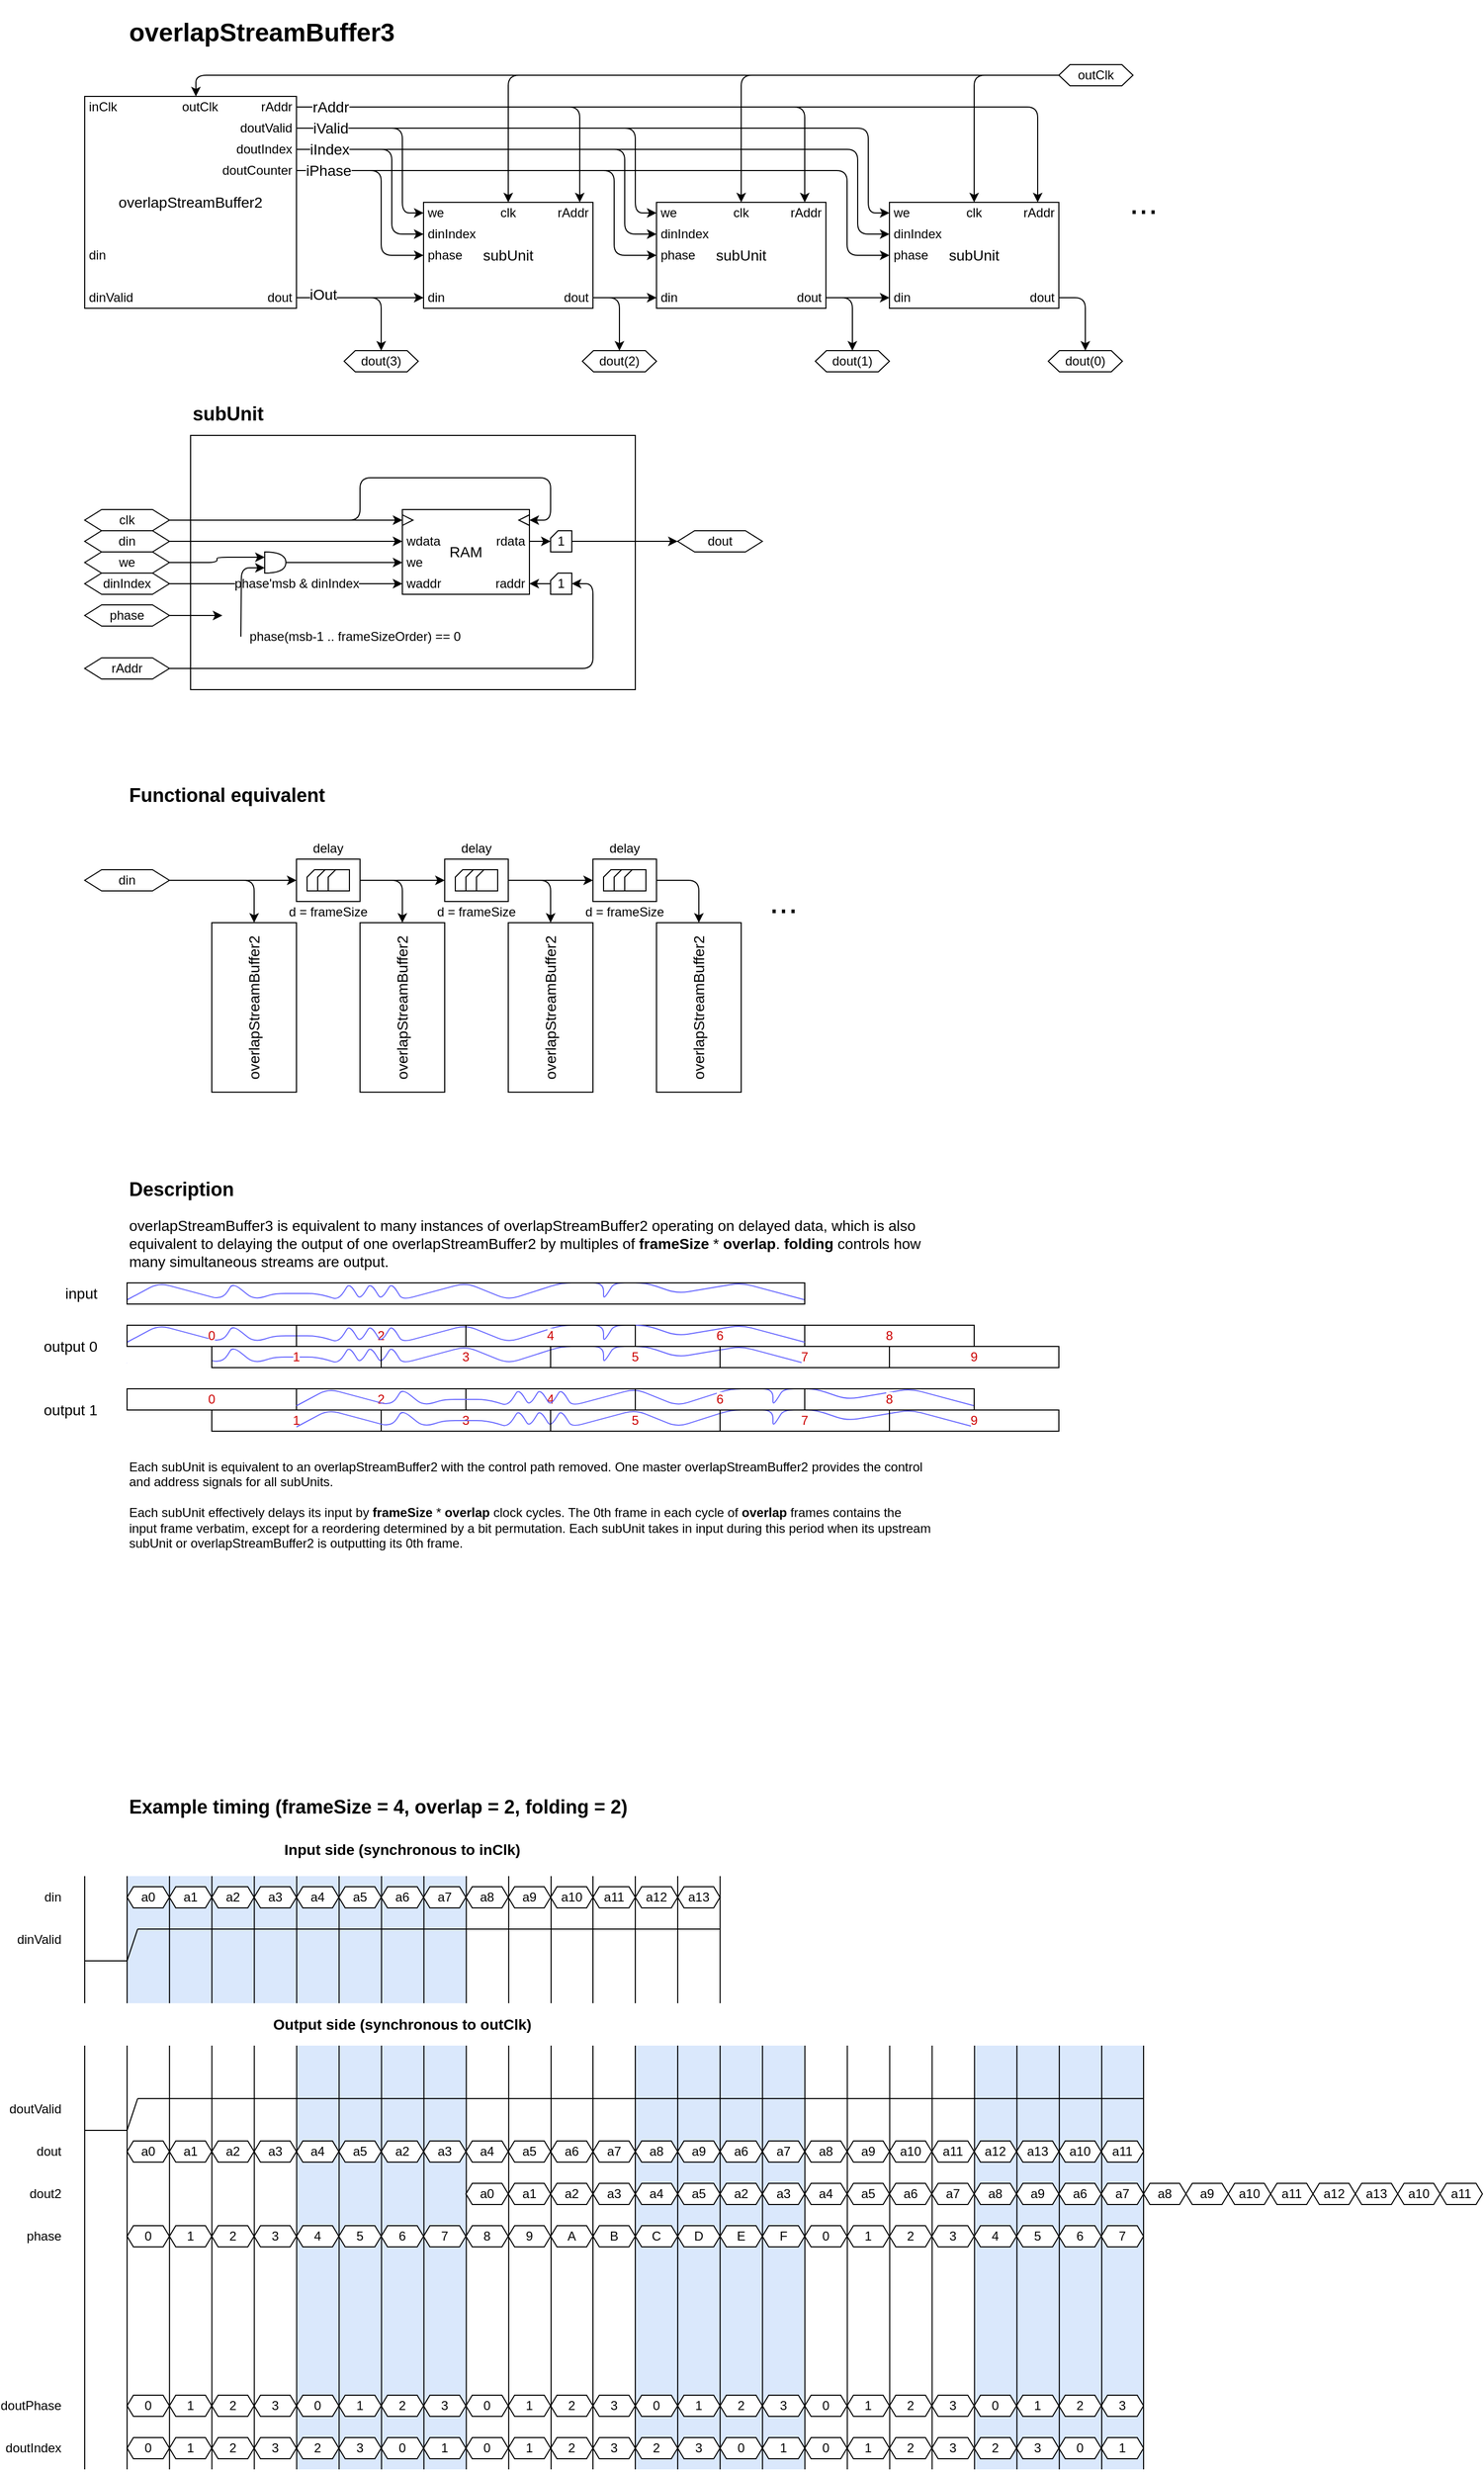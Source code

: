 <mxfile version="12.5.3" type="device"><diagram id="mOjJJRol8MEeROy-qDxb" name="Page-1"><mxGraphModel dx="718" dy="428" grid="1" gridSize="10" guides="1" tooltips="1" connect="1" arrows="1" fold="1" page="1" pageScale="1" pageWidth="1200" pageHeight="2500" math="0" shadow="0"><root><mxCell id="0"/><mxCell id="1" parent="0"/><mxCell id="HvnBsvxdUrFpOSwRsWZf-721" value="" style="endArrow=none;html=1;fontSize=12;strokeColor=#6666FF;" edge="1" parent="1"><mxGeometry width="50" height="50" relative="1" as="geometry"><mxPoint x="160" y="1316" as="sourcePoint"/><mxPoint x="800" y="1316" as="targetPoint"/><Array as="points"><mxPoint x="190" y="1300"/><mxPoint x="250" y="1316"/><mxPoint x="260" y="1300"/><mxPoint x="280" y="1316"/><mxPoint x="300" y="1310"/><mxPoint x="340" y="1310"/><mxPoint x="360" y="1316"/><mxPoint x="370" y="1300"/><mxPoint x="380" y="1316"/><mxPoint x="390" y="1300"/><mxPoint x="400" y="1316"/><mxPoint x="410" y="1300"/><mxPoint x="420" y="1316"/><mxPoint x="480" y="1300"/><mxPoint x="520" y="1316"/><mxPoint x="570" y="1300"/><mxPoint x="610" y="1300"/><mxPoint x="610" y="1316"/><mxPoint x="620" y="1300"/><mxPoint x="650" y="1300"/><mxPoint x="680" y="1310"/><mxPoint x="740" y="1300"/></Array></mxGeometry></mxCell><mxCell id="HvnBsvxdUrFpOSwRsWZf-708" value="" style="rounded=0;whiteSpace=wrap;html=1;strokeColor=none;fillColor=#ffffff;fontSize=14;align=right;" vertex="1" parent="1"><mxGeometry x="160" y="1300" width="80" height="20" as="geometry"/></mxCell><mxCell id="HvnBsvxdUrFpOSwRsWZf-432" value="&lt;h1&gt;overlapStreamBuffer3&lt;/h1&gt;" style="text;html=1;strokeColor=none;fillColor=none;align=left;verticalAlign=middle;whiteSpace=wrap;rounded=0;" vertex="1" parent="1"><mxGeometry x="160" y="40" width="360" height="40" as="geometry"/></mxCell><mxCell id="HvnBsvxdUrFpOSwRsWZf-433" value="&lt;h2&gt;subUnit&lt;/h2&gt;" style="text;html=1;strokeColor=none;fillColor=none;align=left;verticalAlign=middle;whiteSpace=wrap;rounded=0;" vertex="1" parent="1"><mxGeometry x="220" y="400" width="420" height="40" as="geometry"/></mxCell><mxCell id="HvnBsvxdUrFpOSwRsWZf-435" value="" style="group" vertex="1" connectable="0" parent="1"><mxGeometry x="440" y="220" width="160" height="100" as="geometry"/></mxCell><mxCell id="HvnBsvxdUrFpOSwRsWZf-357" value="subUnit" style="rounded=0;whiteSpace=wrap;html=1;fontSize=14;" vertex="1" parent="HvnBsvxdUrFpOSwRsWZf-435"><mxGeometry width="160" height="100" as="geometry"/></mxCell><mxCell id="HvnBsvxdUrFpOSwRsWZf-358" value="clk" style="text;html=1;strokeColor=none;fillColor=none;align=center;verticalAlign=middle;whiteSpace=wrap;rounded=0;spacingLeft=2;spacingRight=2;" vertex="1" parent="HvnBsvxdUrFpOSwRsWZf-435"><mxGeometry x="60" width="40" height="20" as="geometry"/></mxCell><mxCell id="HvnBsvxdUrFpOSwRsWZf-359" value="din" style="text;html=1;strokeColor=none;fillColor=none;align=left;verticalAlign=middle;whiteSpace=wrap;rounded=0;spacingLeft=2;spacingRight=2;" vertex="1" parent="HvnBsvxdUrFpOSwRsWZf-435"><mxGeometry y="80" width="40" height="20" as="geometry"/></mxCell><mxCell id="HvnBsvxdUrFpOSwRsWZf-360" value="we" style="text;html=1;strokeColor=none;fillColor=none;align=left;verticalAlign=middle;whiteSpace=wrap;rounded=0;spacingLeft=2;spacingRight=2;" vertex="1" parent="HvnBsvxdUrFpOSwRsWZf-435"><mxGeometry width="40" height="20" as="geometry"/></mxCell><mxCell id="HvnBsvxdUrFpOSwRsWZf-362" value="rAddr" style="text;html=1;strokeColor=none;fillColor=none;align=right;verticalAlign=middle;whiteSpace=wrap;rounded=0;spacingLeft=2;spacingRight=2;" vertex="1" parent="HvnBsvxdUrFpOSwRsWZf-435"><mxGeometry x="110" width="50" height="20" as="geometry"/></mxCell><mxCell id="HvnBsvxdUrFpOSwRsWZf-364" value="dout" style="text;html=1;strokeColor=none;fillColor=none;align=right;verticalAlign=middle;whiteSpace=wrap;rounded=0;spacingLeft=2;spacingRight=2;" vertex="1" parent="HvnBsvxdUrFpOSwRsWZf-435"><mxGeometry x="90" y="80" width="70" height="20" as="geometry"/></mxCell><mxCell id="HvnBsvxdUrFpOSwRsWZf-367" value="phase" style="text;html=1;strokeColor=none;fillColor=none;align=left;verticalAlign=middle;whiteSpace=wrap;rounded=0;spacingLeft=2;spacingRight=2;" vertex="1" parent="HvnBsvxdUrFpOSwRsWZf-435"><mxGeometry y="40" width="40" height="20" as="geometry"/></mxCell><mxCell id="HvnBsvxdUrFpOSwRsWZf-371" value="dinIndex" style="text;html=1;strokeColor=none;fillColor=none;align=left;verticalAlign=middle;whiteSpace=wrap;rounded=0;spacingLeft=2;spacingRight=2;" vertex="1" parent="HvnBsvxdUrFpOSwRsWZf-435"><mxGeometry y="20" width="60" height="20" as="geometry"/></mxCell><mxCell id="HvnBsvxdUrFpOSwRsWZf-655" value="dout(3)" style="shape=hexagon;perimeter=hexagonPerimeter2;whiteSpace=wrap;html=1;fontSize=12;align=center;size=0.15;" vertex="1" parent="1"><mxGeometry x="365" y="360" width="70" height="20" as="geometry"/></mxCell><mxCell id="HvnBsvxdUrFpOSwRsWZf-659" value="..." style="text;html=1;strokeColor=none;fillColor=none;align=center;verticalAlign=middle;whiteSpace=wrap;rounded=0;fontSize=32;" vertex="1" parent="1"><mxGeometry x="1080" y="200" width="80" height="40" as="geometry"/></mxCell><mxCell id="HvnBsvxdUrFpOSwRsWZf-430" value="" style="rounded=0;whiteSpace=wrap;html=1;strokeColor=#000000;fillColor=#ffffff;fontSize=12;align=left;" vertex="1" parent="1"><mxGeometry x="220" y="440" width="420" height="240" as="geometry"/></mxCell><mxCell id="HvnBsvxdUrFpOSwRsWZf-233" value="" style="group" vertex="1" connectable="0" parent="1"><mxGeometry x="420" y="510" width="120" height="80" as="geometry"/></mxCell><mxCell id="HvnBsvxdUrFpOSwRsWZf-234" value="RAM" style="rounded=0;whiteSpace=wrap;html=1;fontSize=14;" vertex="1" parent="HvnBsvxdUrFpOSwRsWZf-233"><mxGeometry width="120" height="80" as="geometry"/></mxCell><mxCell id="HvnBsvxdUrFpOSwRsWZf-235" value="waddr" style="text;html=1;strokeColor=none;fillColor=none;align=left;verticalAlign=middle;whiteSpace=wrap;rounded=0;fontSize=12;spacingLeft=2;" vertex="1" parent="HvnBsvxdUrFpOSwRsWZf-233"><mxGeometry y="60" width="40" height="20" as="geometry"/></mxCell><mxCell id="HvnBsvxdUrFpOSwRsWZf-236" value="wdata" style="text;html=1;strokeColor=none;fillColor=none;align=left;verticalAlign=middle;whiteSpace=wrap;rounded=0;fontSize=12;spacingLeft=2;" vertex="1" parent="HvnBsvxdUrFpOSwRsWZf-233"><mxGeometry y="20" width="40" height="20" as="geometry"/></mxCell><mxCell id="HvnBsvxdUrFpOSwRsWZf-237" value="rdata" style="text;html=1;strokeColor=none;fillColor=none;align=right;verticalAlign=middle;whiteSpace=wrap;rounded=0;fontSize=12;spacingLeft=0;spacingRight=2;" vertex="1" parent="HvnBsvxdUrFpOSwRsWZf-233"><mxGeometry x="80" y="20" width="40" height="20" as="geometry"/></mxCell><mxCell id="HvnBsvxdUrFpOSwRsWZf-238" value="raddr" style="text;html=1;strokeColor=none;fillColor=none;align=right;verticalAlign=middle;whiteSpace=wrap;rounded=0;fontSize=12;spacingLeft=0;spacingRight=2;" vertex="1" parent="HvnBsvxdUrFpOSwRsWZf-233"><mxGeometry x="80" y="60" width="40" height="20" as="geometry"/></mxCell><mxCell id="HvnBsvxdUrFpOSwRsWZf-240" value="" style="group" vertex="1" connectable="0" parent="HvnBsvxdUrFpOSwRsWZf-233"><mxGeometry y="5" width="10" height="10" as="geometry"/></mxCell><mxCell id="HvnBsvxdUrFpOSwRsWZf-241" value="" style="rounded=0;whiteSpace=wrap;html=1;fontSize=12;align=right;strokeColor=none;fillColor=none;" vertex="1" parent="HvnBsvxdUrFpOSwRsWZf-240"><mxGeometry width="10" height="10" as="geometry"/></mxCell><mxCell id="HvnBsvxdUrFpOSwRsWZf-242" value="" style="endArrow=none;html=1;strokeColor=#000000;fontSize=12;rounded=0;" edge="1" parent="HvnBsvxdUrFpOSwRsWZf-240"><mxGeometry width="50" height="50" relative="1" as="geometry"><mxPoint as="sourcePoint"/><mxPoint y="10" as="targetPoint"/><Array as="points"><mxPoint x="10" y="5"/></Array></mxGeometry></mxCell><mxCell id="HvnBsvxdUrFpOSwRsWZf-243" value="" style="group;rotation=-180;" vertex="1" connectable="0" parent="HvnBsvxdUrFpOSwRsWZf-233"><mxGeometry x="110" y="5" width="10" height="10" as="geometry"/></mxCell><mxCell id="HvnBsvxdUrFpOSwRsWZf-244" value="" style="rounded=0;whiteSpace=wrap;html=1;fontSize=12;align=right;strokeColor=none;fillColor=none;rotation=-180;" vertex="1" parent="HvnBsvxdUrFpOSwRsWZf-243"><mxGeometry width="10" height="10" as="geometry"/></mxCell><mxCell id="HvnBsvxdUrFpOSwRsWZf-245" value="" style="endArrow=none;html=1;strokeColor=#000000;fontSize=12;rounded=0;" edge="1" parent="HvnBsvxdUrFpOSwRsWZf-243"><mxGeometry width="50" height="50" relative="1" as="geometry"><mxPoint x="10" y="10" as="sourcePoint"/><mxPoint x="10" as="targetPoint"/><Array as="points"><mxPoint y="5"/></Array></mxGeometry></mxCell><mxCell id="HvnBsvxdUrFpOSwRsWZf-338" value="we" style="text;html=1;strokeColor=none;fillColor=none;align=left;verticalAlign=middle;whiteSpace=wrap;rounded=0;fontSize=12;spacingLeft=2;" vertex="1" parent="HvnBsvxdUrFpOSwRsWZf-233"><mxGeometry y="40" width="40" height="20" as="geometry"/></mxCell><mxCell id="HvnBsvxdUrFpOSwRsWZf-246" style="edgeStyle=orthogonalEdgeStyle;rounded=1;orthogonalLoop=1;jettySize=auto;html=1;exitX=1;exitY=0.5;exitDx=0;exitDy=0;entryX=0;entryY=0.5;entryDx=0;entryDy=0;strokeColor=#000000;fontSize=12;" edge="1" parent="1" source="HvnBsvxdUrFpOSwRsWZf-247" target="HvnBsvxdUrFpOSwRsWZf-236"><mxGeometry relative="1" as="geometry"/></mxCell><mxCell id="HvnBsvxdUrFpOSwRsWZf-247" value="din" style="shape=hexagon;perimeter=hexagonPerimeter2;whiteSpace=wrap;html=1;fontSize=12;align=center;size=0.2;" vertex="1" parent="1"><mxGeometry x="120" y="530" width="80" height="20" as="geometry"/></mxCell><mxCell id="HvnBsvxdUrFpOSwRsWZf-248" style="edgeStyle=orthogonalEdgeStyle;rounded=1;orthogonalLoop=1;jettySize=auto;html=1;exitX=1;exitY=0.5;exitDx=0;exitDy=0;entryX=0;entryY=0.5;entryDx=0;entryDy=0;strokeColor=#000000;fontSize=12;" edge="1" parent="1" source="HvnBsvxdUrFpOSwRsWZf-249" target="HvnBsvxdUrFpOSwRsWZf-241"><mxGeometry relative="1" as="geometry"/></mxCell><mxCell id="HvnBsvxdUrFpOSwRsWZf-301" style="edgeStyle=orthogonalEdgeStyle;rounded=1;orthogonalLoop=1;jettySize=auto;html=1;exitX=1;exitY=0.5;exitDx=0;exitDy=0;entryX=0;entryY=0.5;entryDx=0;entryDy=0;" edge="1" parent="1" source="HvnBsvxdUrFpOSwRsWZf-249" target="HvnBsvxdUrFpOSwRsWZf-244"><mxGeometry relative="1" as="geometry"><Array as="points"><mxPoint x="380" y="520"/><mxPoint x="380" y="480"/><mxPoint x="560" y="480"/><mxPoint x="560" y="520"/></Array></mxGeometry></mxCell><mxCell id="HvnBsvxdUrFpOSwRsWZf-249" value="clk" style="shape=hexagon;perimeter=hexagonPerimeter2;whiteSpace=wrap;html=1;fontSize=12;align=center;size=0.2;" vertex="1" parent="1"><mxGeometry x="120" y="510" width="80" height="20" as="geometry"/></mxCell><mxCell id="HvnBsvxdUrFpOSwRsWZf-255" value="dout" style="shape=hexagon;perimeter=hexagonPerimeter2;whiteSpace=wrap;html=1;fontSize=12;align=center;size=0.2;" vertex="1" parent="1"><mxGeometry x="680" y="530" width="80" height="20" as="geometry"/></mxCell><mxCell id="HvnBsvxdUrFpOSwRsWZf-268" value="1" style="shape=card;whiteSpace=wrap;html=1;fillColor=none;fontSize=12;align=center;arcSize=10;size=7;" vertex="1" parent="1"><mxGeometry x="560" y="530" width="20" height="20" as="geometry"/></mxCell><mxCell id="HvnBsvxdUrFpOSwRsWZf-254" style="edgeStyle=orthogonalEdgeStyle;rounded=1;orthogonalLoop=1;jettySize=auto;html=1;exitX=1;exitY=0.5;exitDx=0;exitDy=0;strokeColor=#000000;fontSize=12;entryX=0;entryY=0.5;entryDx=0;entryDy=0;" edge="1" parent="1" source="HvnBsvxdUrFpOSwRsWZf-268" target="HvnBsvxdUrFpOSwRsWZf-255"><mxGeometry relative="1" as="geometry"><mxPoint x="680" y="540" as="targetPoint"/></mxGeometry></mxCell><mxCell id="HvnBsvxdUrFpOSwRsWZf-269" style="edgeStyle=orthogonalEdgeStyle;rounded=1;orthogonalLoop=1;jettySize=auto;html=1;exitX=1;exitY=0.5;exitDx=0;exitDy=0;strokeColor=#000000;fontSize=12;entryX=0;entryY=0.5;entryDx=0;entryDy=0;" edge="1" parent="1" source="HvnBsvxdUrFpOSwRsWZf-237" target="HvnBsvxdUrFpOSwRsWZf-268"><mxGeometry relative="1" as="geometry"><mxPoint x="680.333" y="540.333" as="targetPoint"/><mxPoint x="540.333" y="540.333" as="sourcePoint"/></mxGeometry></mxCell><mxCell id="HvnBsvxdUrFpOSwRsWZf-279" style="edgeStyle=orthogonalEdgeStyle;rounded=1;orthogonalLoop=1;jettySize=auto;html=1;entryX=1;entryY=0.5;entryDx=0;entryDy=0;strokeColor=#000000;fontSize=12;" edge="1" parent="1" source="HvnBsvxdUrFpOSwRsWZf-280" target="HvnBsvxdUrFpOSwRsWZf-238"><mxGeometry relative="1" as="geometry"/></mxCell><mxCell id="HvnBsvxdUrFpOSwRsWZf-280" value="1" style="shape=card;whiteSpace=wrap;html=1;fillColor=none;fontSize=12;align=center;arcSize=10;size=7;" vertex="1" parent="1"><mxGeometry x="560" y="570" width="20" height="20" as="geometry"/></mxCell><mxCell id="HvnBsvxdUrFpOSwRsWZf-343" style="edgeStyle=orthogonalEdgeStyle;rounded=1;orthogonalLoop=1;jettySize=auto;html=1;entryX=0;entryY=0.5;entryDx=0;entryDy=0;exitX=1;exitY=0.5;exitDx=0;exitDy=0;" edge="1" parent="1" source="HvnBsvxdUrFpOSwRsWZf-370" target="HvnBsvxdUrFpOSwRsWZf-235"><mxGeometry relative="1" as="geometry"><mxPoint x="400" y="620" as="sourcePoint"/><Array as="points"><mxPoint x="310" y="580"/><mxPoint x="310" y="580"/></Array></mxGeometry></mxCell><mxCell id="HvnBsvxdUrFpOSwRsWZf-344" value="phase'msb &amp;amp; dinIndex" style="text;html=1;align=center;verticalAlign=middle;resizable=0;points=[];labelBackgroundColor=#ffffff;" vertex="1" connectable="0" parent="HvnBsvxdUrFpOSwRsWZf-343"><mxGeometry x="-0.524" y="-1" relative="1" as="geometry"><mxPoint x="67.62" y="-0.81" as="offset"/></mxGeometry></mxCell><mxCell id="HvnBsvxdUrFpOSwRsWZf-670" style="edgeStyle=elbowEdgeStyle;rounded=1;orthogonalLoop=1;jettySize=auto;html=1;exitX=1;exitY=0.5;exitDx=0;exitDy=0;entryX=0;entryY=0.5;entryDx=0;entryDy=0;fontSize=32;" edge="1" parent="1" source="HvnBsvxdUrFpOSwRsWZf-673" target="HvnBsvxdUrFpOSwRsWZf-338"><mxGeometry relative="1" as="geometry"/></mxCell><mxCell id="HvnBsvxdUrFpOSwRsWZf-283" value="we" style="shape=hexagon;perimeter=hexagonPerimeter2;whiteSpace=wrap;html=1;fontSize=12;align=center;size=0.2;" vertex="1" parent="1"><mxGeometry x="120" y="550" width="80" height="20" as="geometry"/></mxCell><mxCell id="HvnBsvxdUrFpOSwRsWZf-678" style="edgeStyle=elbowEdgeStyle;rounded=1;orthogonalLoop=1;jettySize=auto;html=1;exitX=1;exitY=0.5;exitDx=0;exitDy=0;fontSize=12;" edge="1" parent="1" source="HvnBsvxdUrFpOSwRsWZf-302"><mxGeometry relative="1" as="geometry"><mxPoint x="250" y="610" as="targetPoint"/></mxGeometry></mxCell><mxCell id="HvnBsvxdUrFpOSwRsWZf-302" value="phase" style="shape=hexagon;perimeter=hexagonPerimeter2;whiteSpace=wrap;html=1;fontSize=12;align=center;size=0.2;" vertex="1" parent="1"><mxGeometry x="120" y="600" width="80" height="20" as="geometry"/></mxCell><mxCell id="HvnBsvxdUrFpOSwRsWZf-370" value="dinIndex" style="shape=hexagon;perimeter=hexagonPerimeter2;whiteSpace=wrap;html=1;fontSize=12;align=center;size=0.2;" vertex="1" parent="1"><mxGeometry x="120" y="570" width="80" height="20" as="geometry"/></mxCell><mxCell id="HvnBsvxdUrFpOSwRsWZf-669" style="edgeStyle=elbowEdgeStyle;rounded=1;orthogonalLoop=1;jettySize=auto;html=1;exitX=1;exitY=0.5;exitDx=0;exitDy=0;entryX=1;entryY=0.5;entryDx=0;entryDy=0;entryPerimeter=0;fontSize=32;" edge="1" parent="1" source="HvnBsvxdUrFpOSwRsWZf-668" target="HvnBsvxdUrFpOSwRsWZf-280"><mxGeometry relative="1" as="geometry"><Array as="points"><mxPoint x="600" y="660"/></Array></mxGeometry></mxCell><mxCell id="HvnBsvxdUrFpOSwRsWZf-668" value="rAddr" style="shape=hexagon;perimeter=hexagonPerimeter2;whiteSpace=wrap;html=1;fontSize=12;align=center;size=0.2;" vertex="1" parent="1"><mxGeometry x="120" y="650" width="80" height="20" as="geometry"/></mxCell><mxCell id="HvnBsvxdUrFpOSwRsWZf-673" value="" style="shape=or;whiteSpace=wrap;html=1;strokeColor=#000000;fillColor=#ffffff;fontSize=12;align=left;" vertex="1" parent="1"><mxGeometry x="290" y="550" width="20" height="20" as="geometry"/></mxCell><mxCell id="HvnBsvxdUrFpOSwRsWZf-674" style="edgeStyle=elbowEdgeStyle;rounded=1;orthogonalLoop=1;jettySize=auto;html=1;exitX=1;exitY=0.5;exitDx=0;exitDy=0;entryX=0;entryY=0.25;entryDx=0;entryDy=0;fontSize=32;entryPerimeter=0;" edge="1" parent="1" source="HvnBsvxdUrFpOSwRsWZf-283" target="HvnBsvxdUrFpOSwRsWZf-673"><mxGeometry relative="1" as="geometry"><mxPoint x="200" y="560" as="sourcePoint"/><mxPoint x="420" y="560" as="targetPoint"/></mxGeometry></mxCell><mxCell id="HvnBsvxdUrFpOSwRsWZf-677" style="edgeStyle=elbowEdgeStyle;rounded=1;orthogonalLoop=1;jettySize=auto;html=1;exitX=0;exitY=0.5;exitDx=0;exitDy=0;entryX=0;entryY=0.75;entryDx=0;entryDy=0;entryPerimeter=0;fontSize=12;" edge="1" parent="1" source="HvnBsvxdUrFpOSwRsWZf-676" target="HvnBsvxdUrFpOSwRsWZf-673"><mxGeometry relative="1" as="geometry"><Array as="points"><mxPoint x="268" y="600"/></Array></mxGeometry></mxCell><mxCell id="HvnBsvxdUrFpOSwRsWZf-676" value="&lt;span style=&quot;white-space: nowrap ; background-color: rgb(255 , 255 , 255)&quot;&gt;phase(msb-1 .. frameSizeOrder) == 0&lt;/span&gt;" style="text;html=1;strokeColor=none;fillColor=none;align=center;verticalAlign=middle;whiteSpace=wrap;rounded=0;fontSize=12;" vertex="1" parent="1"><mxGeometry x="267.5" y="620" width="215" height="20" as="geometry"/></mxCell><mxCell id="HvnBsvxdUrFpOSwRsWZf-679" value="" style="group" vertex="1" connectable="0" parent="1"><mxGeometry x="120" y="760" width="700" height="260" as="geometry"/></mxCell><mxCell id="HvnBsvxdUrFpOSwRsWZf-476" value="&lt;h2&gt;Functional equivalent&lt;/h2&gt;" style="text;html=1;strokeColor=none;fillColor=none;align=left;verticalAlign=middle;whiteSpace=wrap;rounded=0;" vertex="1" parent="HvnBsvxdUrFpOSwRsWZf-679"><mxGeometry x="40" width="600" height="40" as="geometry"/></mxCell><mxCell id="HvnBsvxdUrFpOSwRsWZf-479" value="overlapStreamBuffer2" style="rounded=0;whiteSpace=wrap;html=1;fontSize=14;rotation=-90;" vertex="1" parent="HvnBsvxdUrFpOSwRsWZf-679"><mxGeometry x="80" y="180" width="160" height="80" as="geometry"/></mxCell><mxCell id="HvnBsvxdUrFpOSwRsWZf-553" value="" style="group" vertex="1" connectable="0" parent="HvnBsvxdUrFpOSwRsWZf-679"><mxGeometry x="200" y="80" width="60" height="40" as="geometry"/></mxCell><mxCell id="HvnBsvxdUrFpOSwRsWZf-489" value="" style="rounded=0;whiteSpace=wrap;html=1;strokeColor=#000000;fillColor=#ffffff;fontSize=12;align=left;" vertex="1" parent="HvnBsvxdUrFpOSwRsWZf-553"><mxGeometry width="60" height="40" as="geometry"/></mxCell><mxCell id="HvnBsvxdUrFpOSwRsWZf-549" value="" style="shape=card;whiteSpace=wrap;html=1;fillColor=none;fontSize=12;align=center;arcSize=10;size=7;" vertex="1" parent="HvnBsvxdUrFpOSwRsWZf-553"><mxGeometry x="10" y="10" width="20" height="20" as="geometry"/></mxCell><mxCell id="HvnBsvxdUrFpOSwRsWZf-550" value="" style="shape=card;whiteSpace=wrap;html=1;fillColor=#ffffff;fontSize=12;align=center;arcSize=10;size=7;" vertex="1" parent="HvnBsvxdUrFpOSwRsWZf-553"><mxGeometry x="20" y="10" width="20" height="20" as="geometry"/></mxCell><mxCell id="HvnBsvxdUrFpOSwRsWZf-551" value="" style="shape=card;whiteSpace=wrap;html=1;fillColor=#ffffff;fontSize=12;align=center;arcSize=10;size=7;" vertex="1" parent="HvnBsvxdUrFpOSwRsWZf-553"><mxGeometry x="30" y="10" width="20" height="20" as="geometry"/></mxCell><mxCell id="HvnBsvxdUrFpOSwRsWZf-558" value="" style="group" vertex="1" connectable="0" parent="HvnBsvxdUrFpOSwRsWZf-679"><mxGeometry x="340" y="80" width="60" height="40" as="geometry"/></mxCell><mxCell id="HvnBsvxdUrFpOSwRsWZf-559" value="" style="rounded=0;whiteSpace=wrap;html=1;strokeColor=#000000;fillColor=#ffffff;fontSize=12;align=left;" vertex="1" parent="HvnBsvxdUrFpOSwRsWZf-558"><mxGeometry width="60" height="40" as="geometry"/></mxCell><mxCell id="HvnBsvxdUrFpOSwRsWZf-560" value="" style="shape=card;whiteSpace=wrap;html=1;fillColor=none;fontSize=12;align=center;arcSize=10;size=7;" vertex="1" parent="HvnBsvxdUrFpOSwRsWZf-558"><mxGeometry x="10" y="10" width="20" height="20" as="geometry"/></mxCell><mxCell id="HvnBsvxdUrFpOSwRsWZf-561" value="" style="shape=card;whiteSpace=wrap;html=1;fillColor=#ffffff;fontSize=12;align=center;arcSize=10;size=7;" vertex="1" parent="HvnBsvxdUrFpOSwRsWZf-558"><mxGeometry x="20" y="10" width="20" height="20" as="geometry"/></mxCell><mxCell id="HvnBsvxdUrFpOSwRsWZf-562" value="" style="shape=card;whiteSpace=wrap;html=1;fillColor=#ffffff;fontSize=12;align=center;arcSize=10;size=7;" vertex="1" parent="HvnBsvxdUrFpOSwRsWZf-558"><mxGeometry x="30" y="10" width="20" height="20" as="geometry"/></mxCell><mxCell id="HvnBsvxdUrFpOSwRsWZf-625" style="edgeStyle=elbowEdgeStyle;rounded=1;orthogonalLoop=1;jettySize=auto;html=1;exitX=1;exitY=0.5;exitDx=0;exitDy=0;entryX=0;entryY=0.5;entryDx=0;entryDy=0;fontSize=12;" edge="1" parent="HvnBsvxdUrFpOSwRsWZf-679" source="HvnBsvxdUrFpOSwRsWZf-624" target="HvnBsvxdUrFpOSwRsWZf-489"><mxGeometry relative="1" as="geometry"/></mxCell><mxCell id="HvnBsvxdUrFpOSwRsWZf-633" style="edgeStyle=elbowEdgeStyle;rounded=1;orthogonalLoop=1;jettySize=auto;html=1;exitX=1;exitY=0.5;exitDx=0;exitDy=0;entryX=1;entryY=0.5;entryDx=0;entryDy=0;fontSize=12;" edge="1" parent="HvnBsvxdUrFpOSwRsWZf-679" source="HvnBsvxdUrFpOSwRsWZf-624" target="HvnBsvxdUrFpOSwRsWZf-479"><mxGeometry relative="1" as="geometry"><Array as="points"><mxPoint x="160" y="120"/></Array></mxGeometry></mxCell><mxCell id="HvnBsvxdUrFpOSwRsWZf-624" value="din" style="shape=hexagon;perimeter=hexagonPerimeter2;whiteSpace=wrap;html=1;fontSize=12;align=center;size=0.2;" vertex="1" parent="HvnBsvxdUrFpOSwRsWZf-679"><mxGeometry y="90" width="80" height="20" as="geometry"/></mxCell><mxCell id="HvnBsvxdUrFpOSwRsWZf-626" style="edgeStyle=elbowEdgeStyle;rounded=1;orthogonalLoop=1;jettySize=auto;html=1;exitX=1;exitY=0.5;exitDx=0;exitDy=0;entryX=0;entryY=0.5;entryDx=0;entryDy=0;fontSize=12;" edge="1" parent="HvnBsvxdUrFpOSwRsWZf-679" source="HvnBsvxdUrFpOSwRsWZf-489" target="HvnBsvxdUrFpOSwRsWZf-559"><mxGeometry relative="1" as="geometry"/></mxCell><mxCell id="HvnBsvxdUrFpOSwRsWZf-629" value="overlapStreamBuffer2" style="rounded=0;whiteSpace=wrap;html=1;fontSize=14;rotation=-90;" vertex="1" parent="HvnBsvxdUrFpOSwRsWZf-679"><mxGeometry x="220" y="180" width="160" height="80" as="geometry"/></mxCell><mxCell id="HvnBsvxdUrFpOSwRsWZf-631" value="overlapStreamBuffer2" style="rounded=0;whiteSpace=wrap;html=1;fontSize=14;rotation=-90;" vertex="1" parent="HvnBsvxdUrFpOSwRsWZf-679"><mxGeometry x="360" y="180" width="160" height="80" as="geometry"/></mxCell><mxCell id="HvnBsvxdUrFpOSwRsWZf-634" style="edgeStyle=elbowEdgeStyle;rounded=1;orthogonalLoop=1;jettySize=auto;html=1;exitX=1;exitY=0.5;exitDx=0;exitDy=0;entryX=1;entryY=0.5;entryDx=0;entryDy=0;fontSize=12;elbow=vertical;" edge="1" parent="HvnBsvxdUrFpOSwRsWZf-679" source="HvnBsvxdUrFpOSwRsWZf-489" target="HvnBsvxdUrFpOSwRsWZf-629"><mxGeometry relative="1" as="geometry"><Array as="points"><mxPoint x="280" y="100"/></Array></mxGeometry></mxCell><mxCell id="HvnBsvxdUrFpOSwRsWZf-635" style="edgeStyle=elbowEdgeStyle;rounded=1;orthogonalLoop=1;jettySize=auto;elbow=vertical;html=1;exitX=1;exitY=0.5;exitDx=0;exitDy=0;entryX=1;entryY=0.5;entryDx=0;entryDy=0;fontSize=12;" edge="1" parent="HvnBsvxdUrFpOSwRsWZf-679" source="HvnBsvxdUrFpOSwRsWZf-559" target="HvnBsvxdUrFpOSwRsWZf-631"><mxGeometry relative="1" as="geometry"><Array as="points"><mxPoint x="420" y="100"/></Array></mxGeometry></mxCell><mxCell id="HvnBsvxdUrFpOSwRsWZf-636" value="" style="group" vertex="1" connectable="0" parent="HvnBsvxdUrFpOSwRsWZf-679"><mxGeometry x="480" y="80" width="60" height="40" as="geometry"/></mxCell><mxCell id="HvnBsvxdUrFpOSwRsWZf-637" value="" style="rounded=0;whiteSpace=wrap;html=1;strokeColor=#000000;fillColor=#ffffff;fontSize=12;align=left;" vertex="1" parent="HvnBsvxdUrFpOSwRsWZf-636"><mxGeometry width="60" height="40" as="geometry"/></mxCell><mxCell id="HvnBsvxdUrFpOSwRsWZf-638" value="" style="shape=card;whiteSpace=wrap;html=1;fillColor=none;fontSize=12;align=center;arcSize=10;size=7;" vertex="1" parent="HvnBsvxdUrFpOSwRsWZf-636"><mxGeometry x="10" y="10" width="20" height="20" as="geometry"/></mxCell><mxCell id="HvnBsvxdUrFpOSwRsWZf-639" value="" style="shape=card;whiteSpace=wrap;html=1;fillColor=#ffffff;fontSize=12;align=center;arcSize=10;size=7;" vertex="1" parent="HvnBsvxdUrFpOSwRsWZf-636"><mxGeometry x="20" y="10" width="20" height="20" as="geometry"/></mxCell><mxCell id="HvnBsvxdUrFpOSwRsWZf-640" value="" style="shape=card;whiteSpace=wrap;html=1;fillColor=#ffffff;fontSize=12;align=center;arcSize=10;size=7;" vertex="1" parent="HvnBsvxdUrFpOSwRsWZf-636"><mxGeometry x="30" y="10" width="20" height="20" as="geometry"/></mxCell><mxCell id="HvnBsvxdUrFpOSwRsWZf-641" value="overlapStreamBuffer2" style="rounded=0;whiteSpace=wrap;html=1;fontSize=14;rotation=-90;" vertex="1" parent="HvnBsvxdUrFpOSwRsWZf-679"><mxGeometry x="500" y="180" width="160" height="80" as="geometry"/></mxCell><mxCell id="HvnBsvxdUrFpOSwRsWZf-642" style="edgeStyle=elbowEdgeStyle;rounded=1;orthogonalLoop=1;jettySize=auto;elbow=vertical;html=1;exitX=1;exitY=0.5;exitDx=0;exitDy=0;entryX=0;entryY=0.5;entryDx=0;entryDy=0;fontSize=12;" edge="1" parent="HvnBsvxdUrFpOSwRsWZf-679" source="HvnBsvxdUrFpOSwRsWZf-559" target="HvnBsvxdUrFpOSwRsWZf-637"><mxGeometry relative="1" as="geometry"/></mxCell><mxCell id="HvnBsvxdUrFpOSwRsWZf-643" style="edgeStyle=elbowEdgeStyle;rounded=1;orthogonalLoop=1;jettySize=auto;elbow=vertical;html=1;exitX=1;exitY=0.5;exitDx=0;exitDy=0;entryX=1;entryY=0.5;entryDx=0;entryDy=0;fontSize=12;" edge="1" parent="HvnBsvxdUrFpOSwRsWZf-679" source="HvnBsvxdUrFpOSwRsWZf-637" target="HvnBsvxdUrFpOSwRsWZf-641"><mxGeometry relative="1" as="geometry"><Array as="points"><mxPoint x="560" y="100"/></Array></mxGeometry></mxCell><mxCell id="HvnBsvxdUrFpOSwRsWZf-644" value="delay" style="text;html=1;strokeColor=none;fillColor=none;align=center;verticalAlign=middle;whiteSpace=wrap;rounded=0;fontSize=12;" vertex="1" parent="HvnBsvxdUrFpOSwRsWZf-679"><mxGeometry x="200" y="60" width="60" height="20" as="geometry"/></mxCell><mxCell id="HvnBsvxdUrFpOSwRsWZf-645" value="delay" style="text;html=1;strokeColor=none;fillColor=none;align=center;verticalAlign=middle;whiteSpace=wrap;rounded=0;fontSize=12;" vertex="1" parent="HvnBsvxdUrFpOSwRsWZf-679"><mxGeometry x="340" y="60" width="60" height="20" as="geometry"/></mxCell><mxCell id="HvnBsvxdUrFpOSwRsWZf-646" value="delay" style="text;html=1;strokeColor=none;fillColor=none;align=center;verticalAlign=middle;whiteSpace=wrap;rounded=0;fontSize=12;" vertex="1" parent="HvnBsvxdUrFpOSwRsWZf-679"><mxGeometry x="480" y="60" width="60" height="20" as="geometry"/></mxCell><mxCell id="HvnBsvxdUrFpOSwRsWZf-651" value="d = frameSize" style="text;html=1;strokeColor=none;fillColor=none;align=center;verticalAlign=middle;whiteSpace=wrap;rounded=0;fontSize=12;" vertex="1" parent="HvnBsvxdUrFpOSwRsWZf-679"><mxGeometry x="180" y="120" width="100" height="20" as="geometry"/></mxCell><mxCell id="HvnBsvxdUrFpOSwRsWZf-652" value="d = frameSize" style="text;html=1;strokeColor=none;fillColor=none;align=center;verticalAlign=middle;whiteSpace=wrap;rounded=0;fontSize=12;" vertex="1" parent="HvnBsvxdUrFpOSwRsWZf-679"><mxGeometry x="320" y="120" width="100" height="20" as="geometry"/></mxCell><mxCell id="HvnBsvxdUrFpOSwRsWZf-653" value="d = frameSize" style="text;html=1;strokeColor=none;fillColor=none;align=center;verticalAlign=middle;whiteSpace=wrap;rounded=0;fontSize=12;" vertex="1" parent="HvnBsvxdUrFpOSwRsWZf-679"><mxGeometry x="460" y="120" width="100" height="20" as="geometry"/></mxCell><mxCell id="HvnBsvxdUrFpOSwRsWZf-662" value="..." style="text;html=1;strokeColor=none;fillColor=none;align=center;verticalAlign=middle;whiteSpace=wrap;rounded=0;fontSize=32;" vertex="1" parent="HvnBsvxdUrFpOSwRsWZf-679"><mxGeometry x="620" y="100" width="80" height="40" as="geometry"/></mxCell><mxCell id="HvnBsvxdUrFpOSwRsWZf-680" value="&lt;h2&gt;Description&lt;/h2&gt;&lt;div&gt;&lt;span style=&quot;font-size: 14px ; text-align: center ; background-color: rgb(255 , 255 , 255)&quot;&gt;overlapStreamBuffer3 is equivalent to many instances of&amp;nbsp;&lt;/span&gt;&lt;span style=&quot;font-size: 14px ; text-align: center&quot;&gt;overlapStreamBuffer2 operating on delayed data, which is also equivalent to delaying the output of one&amp;nbsp;&lt;/span&gt;&lt;span style=&quot;font-size: 14px ; text-align: center&quot;&gt;overlapStreamBuffer2 by multiples of &lt;b&gt;frameSize&lt;/b&gt; * &lt;b&gt;overlap&lt;/b&gt;. &lt;b&gt;folding &lt;/b&gt;controls how many simultaneous streams are output.&amp;nbsp;&lt;/span&gt;&lt;/div&gt;" style="text;html=1;strokeColor=none;fillColor=none;align=left;verticalAlign=top;whiteSpace=wrap;rounded=0;fontSize=12;" vertex="1" parent="1"><mxGeometry x="160" y="1120" width="760" height="120" as="geometry"/></mxCell><mxCell id="HvnBsvxdUrFpOSwRsWZf-687" value="1" style="rounded=0;whiteSpace=wrap;html=1;strokeColor=#000000;fillColor=none;fontSize=12;align=center;fontColor=#CC0000;labelBackgroundColor=#ffffff;" vertex="1" parent="1"><mxGeometry x="240" y="1300" width="160" height="20" as="geometry"/></mxCell><mxCell id="HvnBsvxdUrFpOSwRsWZf-688" value="2" style="rounded=0;whiteSpace=wrap;html=1;strokeColor=#000000;fillColor=none;fontSize=12;align=center;labelBackgroundColor=#ffffff;fontColor=#CC0000;" vertex="1" parent="1"><mxGeometry x="320" y="1280" width="160" height="20" as="geometry"/></mxCell><mxCell id="HvnBsvxdUrFpOSwRsWZf-689" value="3" style="rounded=0;whiteSpace=wrap;html=1;strokeColor=#000000;fillColor=none;fontSize=12;align=center;labelBackgroundColor=#ffffff;fontColor=#CC0000;" vertex="1" parent="1"><mxGeometry x="400" y="1300" width="160" height="20" as="geometry"/></mxCell><mxCell id="HvnBsvxdUrFpOSwRsWZf-693" value="0" style="rounded=0;whiteSpace=wrap;html=1;strokeColor=#000000;fillColor=none;fontSize=12;align=center;fontColor=#CC0000;labelBackgroundColor=#ffffff;" vertex="1" parent="1"><mxGeometry x="160" y="1340" width="160" height="20" as="geometry"/></mxCell><mxCell id="HvnBsvxdUrFpOSwRsWZf-694" value="1" style="rounded=0;whiteSpace=wrap;html=1;strokeColor=#000000;fillColor=none;fontSize=12;align=center;fontColor=#CC0000;labelBackgroundColor=#ffffff;" vertex="1" parent="1"><mxGeometry x="240" y="1360" width="160" height="20" as="geometry"/></mxCell><mxCell id="HvnBsvxdUrFpOSwRsWZf-695" value="2" style="rounded=0;whiteSpace=wrap;html=1;strokeColor=#000000;fillColor=none;fontSize=12;align=center;fontColor=#CC0000;labelBackgroundColor=#ffffff;" vertex="1" parent="1"><mxGeometry x="320" y="1340" width="160" height="20" as="geometry"/></mxCell><mxCell id="HvnBsvxdUrFpOSwRsWZf-696" value="3" style="rounded=0;whiteSpace=wrap;html=1;strokeColor=#000000;fillColor=none;fontSize=12;align=center;fontColor=#CC0000;labelBackgroundColor=#ffffff;" vertex="1" parent="1"><mxGeometry x="400" y="1360" width="160" height="20" as="geometry"/></mxCell><mxCell id="HvnBsvxdUrFpOSwRsWZf-697" value="4" style="rounded=0;whiteSpace=wrap;html=1;strokeColor=#000000;fillColor=none;fontSize=12;align=center;fontColor=#CC0000;labelBackgroundColor=#ffffff;" vertex="1" parent="1"><mxGeometry x="480" y="1340" width="160" height="20" as="geometry"/></mxCell><mxCell id="HvnBsvxdUrFpOSwRsWZf-703" value="input" style="text;html=1;strokeColor=none;fillColor=none;align=right;verticalAlign=middle;whiteSpace=wrap;rounded=0;fontSize=14;spacingRight=6;" vertex="1" parent="1"><mxGeometry x="60" y="1240" width="80" height="20" as="geometry"/></mxCell><mxCell id="HvnBsvxdUrFpOSwRsWZf-706" value="output 0" style="text;html=1;strokeColor=none;fillColor=none;align=right;verticalAlign=middle;whiteSpace=wrap;rounded=0;fontSize=14;spacingRight=6;" vertex="1" parent="1"><mxGeometry x="60" y="1280" width="80" height="40" as="geometry"/></mxCell><mxCell id="HvnBsvxdUrFpOSwRsWZf-707" value="output 1" style="text;html=1;strokeColor=none;fillColor=none;align=right;verticalAlign=middle;whiteSpace=wrap;rounded=0;fontSize=14;spacingRight=6;" vertex="1" parent="1"><mxGeometry x="60" y="1340" width="80" height="40" as="geometry"/></mxCell><mxCell id="HvnBsvxdUrFpOSwRsWZf-710" value="6" style="rounded=0;whiteSpace=wrap;html=1;strokeColor=#000000;fillColor=none;fontSize=12;align=center;labelBackgroundColor=#ffffff;fontColor=#CC0000;" vertex="1" parent="1"><mxGeometry x="640" y="1280" width="160" height="20" as="geometry"/></mxCell><mxCell id="HvnBsvxdUrFpOSwRsWZf-715" value="9" style="rounded=0;whiteSpace=wrap;html=1;strokeColor=#000000;fillColor=none;fontSize=12;align=center;fontColor=#CC0000;labelBackgroundColor=#ffffff;" vertex="1" parent="1"><mxGeometry x="880" y="1300" width="160" height="20" as="geometry"/></mxCell><mxCell id="HvnBsvxdUrFpOSwRsWZf-716" value="8" style="rounded=0;whiteSpace=wrap;html=1;strokeColor=#000000;fillColor=none;fontSize=12;align=center;labelBackgroundColor=#ffffff;fontColor=#CC0000;" vertex="1" parent="1"><mxGeometry x="800" y="1280" width="160" height="20" as="geometry"/></mxCell><mxCell id="HvnBsvxdUrFpOSwRsWZf-685" value="" style="endArrow=none;html=1;fontSize=12;strokeColor=#6666FF;" edge="1" parent="1"><mxGeometry width="50" height="50" relative="1" as="geometry"><mxPoint x="160" y="1256" as="sourcePoint"/><mxPoint x="800" y="1256" as="targetPoint"/><Array as="points"><mxPoint x="190" y="1240"/><mxPoint x="250" y="1256"/><mxPoint x="260" y="1240"/><mxPoint x="280" y="1256"/><mxPoint x="300" y="1250"/><mxPoint x="340" y="1250"/><mxPoint x="360" y="1256"/><mxPoint x="370" y="1240"/><mxPoint x="380" y="1256"/><mxPoint x="390" y="1240"/><mxPoint x="400" y="1256"/><mxPoint x="410" y="1240"/><mxPoint x="420" y="1256"/><mxPoint x="480" y="1240"/><mxPoint x="520" y="1256"/><mxPoint x="570" y="1240"/><mxPoint x="610" y="1240"/><mxPoint x="610" y="1256"/><mxPoint x="620" y="1240"/><mxPoint x="650" y="1240"/><mxPoint x="680" y="1250"/><mxPoint x="740" y="1240"/></Array></mxGeometry></mxCell><mxCell id="HvnBsvxdUrFpOSwRsWZf-720" value="" style="endArrow=none;html=1;fontSize=12;strokeColor=#6666FF;" edge="1" parent="1"><mxGeometry width="50" height="50" relative="1" as="geometry"><mxPoint x="160" y="1296" as="sourcePoint"/><mxPoint x="800" y="1296" as="targetPoint"/><Array as="points"><mxPoint x="190" y="1280"/><mxPoint x="250" y="1296"/><mxPoint x="260" y="1280"/><mxPoint x="280" y="1296"/><mxPoint x="300" y="1290"/><mxPoint x="340" y="1290"/><mxPoint x="360" y="1296"/><mxPoint x="370" y="1280"/><mxPoint x="380" y="1296"/><mxPoint x="390" y="1280"/><mxPoint x="400" y="1296"/><mxPoint x="410" y="1280"/><mxPoint x="420" y="1296"/><mxPoint x="480" y="1280"/><mxPoint x="520" y="1296"/><mxPoint x="570" y="1280"/><mxPoint x="610" y="1280"/><mxPoint x="610" y="1296"/><mxPoint x="620" y="1280"/><mxPoint x="650" y="1280"/><mxPoint x="680" y="1290"/><mxPoint x="740" y="1280"/></Array></mxGeometry></mxCell><mxCell id="HvnBsvxdUrFpOSwRsWZf-722" value="" style="endArrow=none;html=1;fontSize=12;strokeColor=#6666FF;" edge="1" parent="1"><mxGeometry width="50" height="50" relative="1" as="geometry"><mxPoint x="320" y="1356" as="sourcePoint"/><mxPoint x="960" y="1356" as="targetPoint"/><Array as="points"><mxPoint x="350" y="1340"/><mxPoint x="410" y="1356"/><mxPoint x="420" y="1340"/><mxPoint x="440" y="1356"/><mxPoint x="460" y="1350"/><mxPoint x="500" y="1350"/><mxPoint x="520" y="1356"/><mxPoint x="530" y="1340"/><mxPoint x="540" y="1356"/><mxPoint x="550" y="1340"/><mxPoint x="560" y="1356"/><mxPoint x="570" y="1340"/><mxPoint x="580" y="1356"/><mxPoint x="640" y="1340"/><mxPoint x="680" y="1356"/><mxPoint x="730" y="1340"/><mxPoint x="770" y="1340"/><mxPoint x="770" y="1356"/><mxPoint x="780" y="1340"/><mxPoint x="810" y="1340"/><mxPoint x="840" y="1350"/><mxPoint x="900" y="1340"/></Array></mxGeometry></mxCell><mxCell id="HvnBsvxdUrFpOSwRsWZf-724" value="" style="endArrow=none;html=1;fontSize=12;strokeColor=#6666FF;" edge="1" parent="1"><mxGeometry width="50" height="50" relative="1" as="geometry"><mxPoint x="320" y="1376" as="sourcePoint"/><mxPoint x="960" y="1376" as="targetPoint"/><Array as="points"><mxPoint x="350" y="1360"/><mxPoint x="410" y="1376"/><mxPoint x="420" y="1360"/><mxPoint x="440" y="1376"/><mxPoint x="460" y="1370"/><mxPoint x="500" y="1370"/><mxPoint x="520" y="1376"/><mxPoint x="530" y="1360"/><mxPoint x="540" y="1376"/><mxPoint x="550" y="1360"/><mxPoint x="560" y="1376"/><mxPoint x="570" y="1360"/><mxPoint x="580" y="1376"/><mxPoint x="640" y="1360"/><mxPoint x="680" y="1376"/><mxPoint x="730" y="1360"/><mxPoint x="770" y="1360"/><mxPoint x="770" y="1376"/><mxPoint x="780" y="1360"/><mxPoint x="810" y="1360"/><mxPoint x="840" y="1370"/><mxPoint x="900" y="1360"/></Array></mxGeometry></mxCell><mxCell id="HvnBsvxdUrFpOSwRsWZf-684" value="" style="rounded=0;whiteSpace=wrap;html=1;fontSize=12;align=right;fillColor=none;" vertex="1" parent="1"><mxGeometry x="160" y="1240" width="640" height="20" as="geometry"/></mxCell><mxCell id="HvnBsvxdUrFpOSwRsWZf-690" value="4" style="rounded=0;whiteSpace=wrap;html=1;strokeColor=#000000;fillColor=none;fontSize=12;align=center;labelBackgroundColor=#ffffff;fontColor=#CC0000;" vertex="1" parent="1"><mxGeometry x="480" y="1280" width="160" height="20" as="geometry"/></mxCell><mxCell id="HvnBsvxdUrFpOSwRsWZf-691" value="5" style="rounded=0;whiteSpace=wrap;html=1;strokeColor=#000000;fillColor=none;fontSize=12;align=center;labelBackgroundColor=#ffffff;fontColor=#CC0000;" vertex="1" parent="1"><mxGeometry x="560" y="1300" width="160" height="20" as="geometry"/></mxCell><mxCell id="HvnBsvxdUrFpOSwRsWZf-712" value="7" style="rounded=0;whiteSpace=wrap;html=1;strokeColor=#000000;fillColor=none;fontSize=12;align=center;labelBackgroundColor=#ffffff;fontColor=#CC0000;" vertex="1" parent="1"><mxGeometry x="720" y="1300" width="160" height="20" as="geometry"/></mxCell><mxCell id="HvnBsvxdUrFpOSwRsWZf-698" value="5" style="rounded=0;whiteSpace=wrap;html=1;strokeColor=#000000;fillColor=none;fontSize=12;align=center;fontColor=#CC0000;labelBackgroundColor=#ffffff;" vertex="1" parent="1"><mxGeometry x="560" y="1360" width="160" height="20" as="geometry"/></mxCell><mxCell id="HvnBsvxdUrFpOSwRsWZf-713" value="6" style="rounded=0;whiteSpace=wrap;html=1;strokeColor=#000000;fillColor=none;fontSize=12;align=center;fontColor=#CC0000;labelBackgroundColor=#ffffff;" vertex="1" parent="1"><mxGeometry x="640" y="1340" width="160" height="20" as="geometry"/></mxCell><mxCell id="HvnBsvxdUrFpOSwRsWZf-714" value="7" style="rounded=0;whiteSpace=wrap;html=1;strokeColor=#000000;fillColor=none;fontSize=12;align=center;fontColor=#CC0000;labelBackgroundColor=#ffffff;" vertex="1" parent="1"><mxGeometry x="720" y="1360" width="160" height="20" as="geometry"/></mxCell><mxCell id="HvnBsvxdUrFpOSwRsWZf-717" value="9" style="rounded=0;whiteSpace=wrap;html=1;strokeColor=#000000;fillColor=none;fontSize=12;align=center;fontColor=#CC0000;labelBackgroundColor=#ffffff;" vertex="1" parent="1"><mxGeometry x="880" y="1360" width="160" height="20" as="geometry"/></mxCell><mxCell id="HvnBsvxdUrFpOSwRsWZf-718" value="8" style="rounded=0;whiteSpace=wrap;html=1;strokeColor=#000000;fillColor=none;fontSize=12;align=center;fontColor=#CC0000;labelBackgroundColor=#ffffff;" vertex="1" parent="1"><mxGeometry x="800" y="1340" width="160" height="20" as="geometry"/></mxCell><mxCell id="HvnBsvxdUrFpOSwRsWZf-686" value="0" style="rounded=0;whiteSpace=wrap;html=1;strokeColor=#000000;fillColor=none;fontSize=12;align=center;fontColor=#CC0000;labelBackgroundColor=#ffffff;" vertex="1" parent="1"><mxGeometry x="160" y="1280" width="160" height="20" as="geometry"/></mxCell><mxCell id="HvnBsvxdUrFpOSwRsWZf-726" value="" style="group" vertex="1" connectable="0" parent="1"><mxGeometry x="660" y="220" width="160" height="100" as="geometry"/></mxCell><mxCell id="HvnBsvxdUrFpOSwRsWZf-727" value="subUnit" style="rounded=0;whiteSpace=wrap;html=1;fontSize=14;" vertex="1" parent="HvnBsvxdUrFpOSwRsWZf-726"><mxGeometry width="160" height="100" as="geometry"/></mxCell><mxCell id="HvnBsvxdUrFpOSwRsWZf-728" value="clk" style="text;html=1;strokeColor=none;fillColor=none;align=center;verticalAlign=middle;whiteSpace=wrap;rounded=0;spacingLeft=2;spacingRight=2;" vertex="1" parent="HvnBsvxdUrFpOSwRsWZf-726"><mxGeometry x="60" width="40" height="20" as="geometry"/></mxCell><mxCell id="HvnBsvxdUrFpOSwRsWZf-729" value="din" style="text;html=1;strokeColor=none;fillColor=none;align=left;verticalAlign=middle;whiteSpace=wrap;rounded=0;spacingLeft=2;spacingRight=2;" vertex="1" parent="HvnBsvxdUrFpOSwRsWZf-726"><mxGeometry y="80" width="40" height="20" as="geometry"/></mxCell><mxCell id="HvnBsvxdUrFpOSwRsWZf-730" value="we" style="text;html=1;strokeColor=none;fillColor=none;align=left;verticalAlign=middle;whiteSpace=wrap;rounded=0;spacingLeft=2;spacingRight=2;" vertex="1" parent="HvnBsvxdUrFpOSwRsWZf-726"><mxGeometry width="40" height="20" as="geometry"/></mxCell><mxCell id="HvnBsvxdUrFpOSwRsWZf-731" value="rAddr" style="text;html=1;strokeColor=none;fillColor=none;align=right;verticalAlign=middle;whiteSpace=wrap;rounded=0;spacingLeft=2;spacingRight=2;" vertex="1" parent="HvnBsvxdUrFpOSwRsWZf-726"><mxGeometry x="120" width="40" height="20" as="geometry"/></mxCell><mxCell id="HvnBsvxdUrFpOSwRsWZf-732" value="dout" style="text;html=1;strokeColor=none;fillColor=none;align=right;verticalAlign=middle;whiteSpace=wrap;rounded=0;spacingLeft=2;spacingRight=2;" vertex="1" parent="HvnBsvxdUrFpOSwRsWZf-726"><mxGeometry x="90" y="80" width="70" height="20" as="geometry"/></mxCell><mxCell id="HvnBsvxdUrFpOSwRsWZf-733" value="phase" style="text;html=1;strokeColor=none;fillColor=none;align=left;verticalAlign=middle;whiteSpace=wrap;rounded=0;spacingLeft=2;spacingRight=2;" vertex="1" parent="HvnBsvxdUrFpOSwRsWZf-726"><mxGeometry y="40" width="40" height="20" as="geometry"/></mxCell><mxCell id="HvnBsvxdUrFpOSwRsWZf-734" value="dinIndex" style="text;html=1;strokeColor=none;fillColor=none;align=left;verticalAlign=middle;whiteSpace=wrap;rounded=0;spacingLeft=2;spacingRight=2;" vertex="1" parent="HvnBsvxdUrFpOSwRsWZf-726"><mxGeometry y="20" width="60" height="20" as="geometry"/></mxCell><mxCell id="HvnBsvxdUrFpOSwRsWZf-735" style="edgeStyle=elbowEdgeStyle;rounded=1;orthogonalLoop=1;jettySize=auto;html=1;exitX=1;exitY=0.5;exitDx=0;exitDy=0;entryX=0;entryY=0.5;entryDx=0;entryDy=0;fontSize=14;fontColor=#CC0000;" edge="1" parent="1" source="HvnBsvxdUrFpOSwRsWZf-350" target="HvnBsvxdUrFpOSwRsWZf-359"><mxGeometry relative="1" as="geometry"/></mxCell><mxCell id="HvnBsvxdUrFpOSwRsWZf-736" style="edgeStyle=elbowEdgeStyle;rounded=1;orthogonalLoop=1;jettySize=auto;html=1;exitX=1;exitY=0.5;exitDx=0;exitDy=0;entryX=0;entryY=0.5;entryDx=0;entryDy=0;fontSize=14;fontColor=#CC0000;" edge="1" parent="1" source="HvnBsvxdUrFpOSwRsWZf-364" target="HvnBsvxdUrFpOSwRsWZf-729"><mxGeometry relative="1" as="geometry"/></mxCell><mxCell id="HvnBsvxdUrFpOSwRsWZf-751" style="edgeStyle=elbowEdgeStyle;rounded=1;orthogonalLoop=1;jettySize=auto;html=1;exitX=1;exitY=0.5;exitDx=0;exitDy=0;entryX=0.75;entryY=0;entryDx=0;entryDy=0;fontSize=14;fontColor=#CC0000;elbow=vertical;" edge="1" parent="1" source="HvnBsvxdUrFpOSwRsWZf-750" target="HvnBsvxdUrFpOSwRsWZf-362"><mxGeometry relative="1" as="geometry"><Array as="points"><mxPoint x="480" y="130"/></Array></mxGeometry></mxCell><mxCell id="HvnBsvxdUrFpOSwRsWZf-753" value="" style="group" vertex="1" connectable="0" parent="1"><mxGeometry x="120" y="120" width="200" height="200" as="geometry"/></mxCell><mxCell id="HvnBsvxdUrFpOSwRsWZf-345" value="overlapStreamBuffer2" style="rounded=0;whiteSpace=wrap;html=1;fontSize=14;" vertex="1" parent="HvnBsvxdUrFpOSwRsWZf-753"><mxGeometry width="200" height="200" as="geometry"/></mxCell><mxCell id="HvnBsvxdUrFpOSwRsWZf-346" value="inClk" style="text;html=1;strokeColor=none;fillColor=none;align=left;verticalAlign=middle;whiteSpace=wrap;rounded=0;spacingLeft=2;spacingRight=2;" vertex="1" parent="HvnBsvxdUrFpOSwRsWZf-753"><mxGeometry width="40" height="20" as="geometry"/></mxCell><mxCell id="HvnBsvxdUrFpOSwRsWZf-347" value="din" style="text;html=1;strokeColor=none;fillColor=none;align=left;verticalAlign=middle;whiteSpace=wrap;rounded=0;spacingLeft=2;spacingRight=2;" vertex="1" parent="HvnBsvxdUrFpOSwRsWZf-753"><mxGeometry y="140" width="40" height="20" as="geometry"/></mxCell><mxCell id="HvnBsvxdUrFpOSwRsWZf-348" value="dinValid" style="text;html=1;strokeColor=none;fillColor=none;align=left;verticalAlign=middle;whiteSpace=wrap;rounded=0;spacingLeft=2;spacingRight=2;" vertex="1" parent="HvnBsvxdUrFpOSwRsWZf-753"><mxGeometry y="180" width="60" height="20" as="geometry"/></mxCell><mxCell id="HvnBsvxdUrFpOSwRsWZf-349" value="outClk" style="text;html=1;strokeColor=none;fillColor=none;align=right;verticalAlign=middle;whiteSpace=wrap;rounded=0;spacingLeft=2;spacingRight=2;" vertex="1" parent="HvnBsvxdUrFpOSwRsWZf-753"><mxGeometry x="80" width="50" height="20" as="geometry"/></mxCell><mxCell id="HvnBsvxdUrFpOSwRsWZf-350" value="dout" style="text;html=1;strokeColor=none;fillColor=none;align=right;verticalAlign=middle;whiteSpace=wrap;rounded=0;spacingLeft=2;spacingRight=2;" vertex="1" parent="HvnBsvxdUrFpOSwRsWZf-753"><mxGeometry x="150" y="180" width="50" height="20" as="geometry"/></mxCell><mxCell id="HvnBsvxdUrFpOSwRsWZf-351" value="doutValid" style="text;html=1;strokeColor=none;fillColor=none;align=right;verticalAlign=middle;whiteSpace=wrap;rounded=0;spacingLeft=2;spacingRight=2;" vertex="1" parent="HvnBsvxdUrFpOSwRsWZf-753"><mxGeometry x="135" y="20" width="65" height="20" as="geometry"/></mxCell><mxCell id="HvnBsvxdUrFpOSwRsWZf-352" value="doutIndex" style="text;html=1;strokeColor=none;fillColor=none;align=right;verticalAlign=middle;whiteSpace=wrap;rounded=0;spacingLeft=2;spacingRight=2;" vertex="1" parent="HvnBsvxdUrFpOSwRsWZf-753"><mxGeometry x="125" y="40" width="75" height="20" as="geometry"/></mxCell><mxCell id="HvnBsvxdUrFpOSwRsWZf-354" value="doutCounter" style="text;html=1;strokeColor=none;fillColor=none;align=right;verticalAlign=middle;whiteSpace=wrap;rounded=0;spacingLeft=2;spacingRight=2;" vertex="1" parent="HvnBsvxdUrFpOSwRsWZf-753"><mxGeometry x="120" y="60" width="80" height="20" as="geometry"/></mxCell><mxCell id="HvnBsvxdUrFpOSwRsWZf-750" value="rAddr" style="text;html=1;strokeColor=none;fillColor=none;align=right;verticalAlign=middle;whiteSpace=wrap;rounded=0;spacingLeft=2;spacingRight=2;" vertex="1" parent="HvnBsvxdUrFpOSwRsWZf-753"><mxGeometry x="120" width="80" height="20" as="geometry"/></mxCell><mxCell id="HvnBsvxdUrFpOSwRsWZf-754" style="edgeStyle=elbowEdgeStyle;rounded=1;orthogonalLoop=1;jettySize=auto;html=1;exitX=1;exitY=0.5;exitDx=0;exitDy=0;fontSize=14;fontColor=#CC0000;entryX=0.5;entryY=0;entryDx=0;entryDy=0;elbow=vertical;" edge="1" parent="1" source="HvnBsvxdUrFpOSwRsWZf-750" target="HvnBsvxdUrFpOSwRsWZf-731"><mxGeometry relative="1" as="geometry"><mxPoint x="660" y="210" as="targetPoint"/><Array as="points"><mxPoint x="580" y="130"/></Array></mxGeometry></mxCell><mxCell id="HvnBsvxdUrFpOSwRsWZf-756" style="edgeStyle=elbowEdgeStyle;rounded=1;orthogonalLoop=1;jettySize=auto;html=1;exitX=1;exitY=0.5;exitDx=0;exitDy=0;entryX=0;entryY=0.5;entryDx=0;entryDy=0;fontSize=14;fontColor=#CC0000;" edge="1" parent="1" source="HvnBsvxdUrFpOSwRsWZf-351" target="HvnBsvxdUrFpOSwRsWZf-360"><mxGeometry relative="1" as="geometry"><Array as="points"><mxPoint x="420" y="180"/></Array></mxGeometry></mxCell><mxCell id="HvnBsvxdUrFpOSwRsWZf-757" style="edgeStyle=elbowEdgeStyle;rounded=1;orthogonalLoop=1;jettySize=auto;html=1;exitX=1;exitY=0.5;exitDx=0;exitDy=0;entryX=0;entryY=0.5;entryDx=0;entryDy=0;fontSize=14;fontColor=#CC0000;" edge="1" parent="1" source="HvnBsvxdUrFpOSwRsWZf-352" target="HvnBsvxdUrFpOSwRsWZf-371"><mxGeometry relative="1" as="geometry"><Array as="points"><mxPoint x="410" y="210"/></Array></mxGeometry></mxCell><mxCell id="HvnBsvxdUrFpOSwRsWZf-758" style="edgeStyle=elbowEdgeStyle;rounded=1;orthogonalLoop=1;jettySize=auto;html=1;exitX=1;exitY=0.5;exitDx=0;exitDy=0;entryX=0;entryY=0.5;entryDx=0;entryDy=0;fontSize=14;fontColor=#CC0000;" edge="1" parent="1" source="HvnBsvxdUrFpOSwRsWZf-354" target="HvnBsvxdUrFpOSwRsWZf-367"><mxGeometry relative="1" as="geometry"><Array as="points"><mxPoint x="400" y="220"/><mxPoint x="390" y="220"/></Array></mxGeometry></mxCell><mxCell id="HvnBsvxdUrFpOSwRsWZf-759" style="edgeStyle=elbowEdgeStyle;rounded=1;orthogonalLoop=1;jettySize=auto;html=1;exitX=1;exitY=0.5;exitDx=0;exitDy=0;entryX=0;entryY=0.5;entryDx=0;entryDy=0;fontSize=14;fontColor=#CC0000;" edge="1" parent="1" source="HvnBsvxdUrFpOSwRsWZf-351" target="HvnBsvxdUrFpOSwRsWZf-730"><mxGeometry relative="1" as="geometry"><Array as="points"><mxPoint x="640" y="170"/></Array></mxGeometry></mxCell><mxCell id="HvnBsvxdUrFpOSwRsWZf-760" style="edgeStyle=elbowEdgeStyle;rounded=1;orthogonalLoop=1;jettySize=auto;html=1;exitX=1;exitY=0.5;exitDx=0;exitDy=0;entryX=0;entryY=0.5;entryDx=0;entryDy=0;fontSize=14;fontColor=#CC0000;" edge="1" parent="1" source="HvnBsvxdUrFpOSwRsWZf-352" target="HvnBsvxdUrFpOSwRsWZf-734"><mxGeometry relative="1" as="geometry"><Array as="points"><mxPoint x="630" y="180"/></Array></mxGeometry></mxCell><mxCell id="HvnBsvxdUrFpOSwRsWZf-761" style="edgeStyle=elbowEdgeStyle;rounded=1;orthogonalLoop=1;jettySize=auto;html=1;exitX=1;exitY=0.5;exitDx=0;exitDy=0;entryX=0;entryY=0.5;entryDx=0;entryDy=0;fontSize=14;fontColor=#CC0000;" edge="1" parent="1" source="HvnBsvxdUrFpOSwRsWZf-354" target="HvnBsvxdUrFpOSwRsWZf-733"><mxGeometry relative="1" as="geometry"><Array as="points"><mxPoint x="620" y="220"/></Array></mxGeometry></mxCell><mxCell id="HvnBsvxdUrFpOSwRsWZf-762" value="" style="group" vertex="1" connectable="0" parent="1"><mxGeometry x="880" y="220" width="160" height="100" as="geometry"/></mxCell><mxCell id="HvnBsvxdUrFpOSwRsWZf-763" value="subUnit" style="rounded=0;whiteSpace=wrap;html=1;fontSize=14;" vertex="1" parent="HvnBsvxdUrFpOSwRsWZf-762"><mxGeometry width="160" height="100" as="geometry"/></mxCell><mxCell id="HvnBsvxdUrFpOSwRsWZf-764" value="clk" style="text;html=1;strokeColor=none;fillColor=none;align=center;verticalAlign=middle;whiteSpace=wrap;rounded=0;spacingLeft=2;spacingRight=2;" vertex="1" parent="HvnBsvxdUrFpOSwRsWZf-762"><mxGeometry x="60" width="40" height="20" as="geometry"/></mxCell><mxCell id="HvnBsvxdUrFpOSwRsWZf-765" value="din" style="text;html=1;strokeColor=none;fillColor=none;align=left;verticalAlign=middle;whiteSpace=wrap;rounded=0;spacingLeft=2;spacingRight=2;" vertex="1" parent="HvnBsvxdUrFpOSwRsWZf-762"><mxGeometry y="80" width="40" height="20" as="geometry"/></mxCell><mxCell id="HvnBsvxdUrFpOSwRsWZf-766" value="we" style="text;html=1;strokeColor=none;fillColor=none;align=left;verticalAlign=middle;whiteSpace=wrap;rounded=0;spacingLeft=2;spacingRight=2;" vertex="1" parent="HvnBsvxdUrFpOSwRsWZf-762"><mxGeometry width="40" height="20" as="geometry"/></mxCell><mxCell id="HvnBsvxdUrFpOSwRsWZf-767" value="rAddr" style="text;html=1;strokeColor=none;fillColor=none;align=right;verticalAlign=middle;whiteSpace=wrap;rounded=0;spacingLeft=2;spacingRight=2;" vertex="1" parent="HvnBsvxdUrFpOSwRsWZf-762"><mxGeometry x="120" width="40" height="20" as="geometry"/></mxCell><mxCell id="HvnBsvxdUrFpOSwRsWZf-768" value="dout" style="text;html=1;strokeColor=none;fillColor=none;align=right;verticalAlign=middle;whiteSpace=wrap;rounded=0;spacingLeft=2;spacingRight=2;" vertex="1" parent="HvnBsvxdUrFpOSwRsWZf-762"><mxGeometry x="90" y="80" width="70" height="20" as="geometry"/></mxCell><mxCell id="HvnBsvxdUrFpOSwRsWZf-769" value="phase" style="text;html=1;strokeColor=none;fillColor=none;align=left;verticalAlign=middle;whiteSpace=wrap;rounded=0;spacingLeft=2;spacingRight=2;" vertex="1" parent="HvnBsvxdUrFpOSwRsWZf-762"><mxGeometry y="40" width="40" height="20" as="geometry"/></mxCell><mxCell id="HvnBsvxdUrFpOSwRsWZf-770" value="dinIndex" style="text;html=1;strokeColor=none;fillColor=none;align=left;verticalAlign=middle;whiteSpace=wrap;rounded=0;spacingLeft=2;spacingRight=2;" vertex="1" parent="HvnBsvxdUrFpOSwRsWZf-762"><mxGeometry y="20" width="60" height="20" as="geometry"/></mxCell><mxCell id="HvnBsvxdUrFpOSwRsWZf-771" style="edgeStyle=elbowEdgeStyle;rounded=1;orthogonalLoop=1;jettySize=auto;html=1;exitX=1;exitY=0.5;exitDx=0;exitDy=0;entryX=0.5;entryY=0;entryDx=0;entryDy=0;fontSize=14;fontColor=#CC0000;elbow=vertical;" edge="1" parent="1" source="HvnBsvxdUrFpOSwRsWZf-750" target="HvnBsvxdUrFpOSwRsWZf-767"><mxGeometry relative="1" as="geometry"><Array as="points"><mxPoint x="960" y="130"/></Array></mxGeometry></mxCell><mxCell id="HvnBsvxdUrFpOSwRsWZf-793" value="rAddr" style="text;html=1;align=center;verticalAlign=middle;resizable=0;points=[];labelBackgroundColor=#ffffff;fontSize=14;fontColor=#000000;" vertex="1" connectable="0" parent="HvnBsvxdUrFpOSwRsWZf-771"><mxGeometry x="-0.91" y="-1" relative="1" as="geometry"><mxPoint x="-3.6" y="-1" as="offset"/></mxGeometry></mxCell><mxCell id="HvnBsvxdUrFpOSwRsWZf-772" style="edgeStyle=elbowEdgeStyle;rounded=1;orthogonalLoop=1;jettySize=auto;html=1;exitX=1;exitY=0.5;exitDx=0;exitDy=0;entryX=0;entryY=0.5;entryDx=0;entryDy=0;fontSize=14;fontColor=#CC0000;" edge="1" parent="1" source="HvnBsvxdUrFpOSwRsWZf-351" target="HvnBsvxdUrFpOSwRsWZf-766"><mxGeometry relative="1" as="geometry"><Array as="points"><mxPoint x="860" y="200"/></Array></mxGeometry></mxCell><mxCell id="HvnBsvxdUrFpOSwRsWZf-795" value="iValid" style="text;html=1;align=center;verticalAlign=middle;resizable=0;points=[];labelBackgroundColor=#ffffff;fontSize=14;fontColor=#000000;" vertex="1" connectable="0" parent="HvnBsvxdUrFpOSwRsWZf-772"><mxGeometry x="0.697" y="-508" relative="1" as="geometry"><mxPoint y="-3" as="offset"/></mxGeometry></mxCell><mxCell id="HvnBsvxdUrFpOSwRsWZf-773" style="edgeStyle=elbowEdgeStyle;rounded=1;orthogonalLoop=1;jettySize=auto;html=1;exitX=1;exitY=0.5;exitDx=0;exitDy=0;entryX=0;entryY=0.5;entryDx=0;entryDy=0;fontSize=14;fontColor=#CC0000;" edge="1" parent="1" source="HvnBsvxdUrFpOSwRsWZf-352" target="HvnBsvxdUrFpOSwRsWZf-770"><mxGeometry relative="1" as="geometry"><Array as="points"><mxPoint x="850" y="210"/></Array></mxGeometry></mxCell><mxCell id="HvnBsvxdUrFpOSwRsWZf-796" value="iIndex" style="text;html=1;align=center;verticalAlign=middle;resizable=0;points=[];labelBackgroundColor=#ffffff;fontSize=14;fontColor=#000000;" vertex="1" connectable="0" parent="HvnBsvxdUrFpOSwRsWZf-773"><mxGeometry x="-0.946" y="-1" relative="1" as="geometry"><mxPoint x="12.86" y="-1" as="offset"/></mxGeometry></mxCell><mxCell id="HvnBsvxdUrFpOSwRsWZf-774" style="edgeStyle=elbowEdgeStyle;rounded=1;orthogonalLoop=1;jettySize=auto;html=1;exitX=1;exitY=0.5;exitDx=0;exitDy=0;entryX=0;entryY=0.5;entryDx=0;entryDy=0;fontSize=14;fontColor=#CC0000;" edge="1" parent="1" source="HvnBsvxdUrFpOSwRsWZf-354" target="HvnBsvxdUrFpOSwRsWZf-769"><mxGeometry relative="1" as="geometry"><Array as="points"><mxPoint x="840" y="240"/></Array></mxGeometry></mxCell><mxCell id="HvnBsvxdUrFpOSwRsWZf-797" value="iPhase" style="text;html=1;align=center;verticalAlign=middle;resizable=0;points=[];labelBackgroundColor=#ffffff;fontSize=14;fontColor=#000000;" vertex="1" connectable="0" parent="HvnBsvxdUrFpOSwRsWZf-774"><mxGeometry x="0.638" y="-490" relative="1" as="geometry"><mxPoint y="-4.29" as="offset"/></mxGeometry></mxCell><mxCell id="HvnBsvxdUrFpOSwRsWZf-775" style="edgeStyle=elbowEdgeStyle;rounded=1;orthogonalLoop=1;jettySize=auto;html=1;exitX=1;exitY=0.5;exitDx=0;exitDy=0;entryX=0;entryY=0.5;entryDx=0;entryDy=0;fontSize=14;fontColor=#CC0000;" edge="1" parent="1" source="HvnBsvxdUrFpOSwRsWZf-732" target="HvnBsvxdUrFpOSwRsWZf-765"><mxGeometry relative="1" as="geometry"/></mxCell><mxCell id="HvnBsvxdUrFpOSwRsWZf-776" style="edgeStyle=elbowEdgeStyle;rounded=1;orthogonalLoop=1;jettySize=auto;html=1;exitX=1;exitY=0.5;exitDx=0;exitDy=0;entryX=0.5;entryY=0;entryDx=0;entryDy=0;fontSize=14;fontColor=#CC0000;" edge="1" parent="1" source="HvnBsvxdUrFpOSwRsWZf-350" target="HvnBsvxdUrFpOSwRsWZf-655"><mxGeometry relative="1" as="geometry"><Array as="points"><mxPoint x="400" y="330"/></Array></mxGeometry></mxCell><mxCell id="HvnBsvxdUrFpOSwRsWZf-798" value="iOut" style="text;html=1;align=center;verticalAlign=middle;resizable=0;points=[];labelBackgroundColor=#ffffff;fontSize=14;fontColor=#000000;" vertex="1" connectable="0" parent="HvnBsvxdUrFpOSwRsWZf-776"><mxGeometry x="-0.62" y="3" relative="1" as="geometry"><mxPoint as="offset"/></mxGeometry></mxCell><mxCell id="HvnBsvxdUrFpOSwRsWZf-777" value="dout(2)" style="shape=hexagon;perimeter=hexagonPerimeter2;whiteSpace=wrap;html=1;fontSize=12;align=center;size=0.15;" vertex="1" parent="1"><mxGeometry x="590" y="360" width="70" height="20" as="geometry"/></mxCell><mxCell id="HvnBsvxdUrFpOSwRsWZf-778" style="edgeStyle=elbowEdgeStyle;rounded=1;orthogonalLoop=1;jettySize=auto;html=1;exitX=1;exitY=0.5;exitDx=0;exitDy=0;entryX=0.5;entryY=0;entryDx=0;entryDy=0;fontSize=14;fontColor=#CC0000;" edge="1" parent="1" source="HvnBsvxdUrFpOSwRsWZf-364" target="HvnBsvxdUrFpOSwRsWZf-777"><mxGeometry relative="1" as="geometry"><Array as="points"><mxPoint x="625" y="340"/></Array></mxGeometry></mxCell><mxCell id="HvnBsvxdUrFpOSwRsWZf-779" value="dout(1)" style="shape=hexagon;perimeter=hexagonPerimeter2;whiteSpace=wrap;html=1;fontSize=12;align=center;size=0.15;" vertex="1" parent="1"><mxGeometry x="810" y="360" width="70" height="20" as="geometry"/></mxCell><mxCell id="HvnBsvxdUrFpOSwRsWZf-780" style="edgeStyle=elbowEdgeStyle;rounded=1;orthogonalLoop=1;jettySize=auto;html=1;exitX=1;exitY=0.5;exitDx=0;exitDy=0;entryX=0.5;entryY=0;entryDx=0;entryDy=0;fontSize=14;fontColor=#CC0000;" edge="1" parent="1" source="HvnBsvxdUrFpOSwRsWZf-732" target="HvnBsvxdUrFpOSwRsWZf-779"><mxGeometry relative="1" as="geometry"><Array as="points"><mxPoint x="845" y="340"/></Array></mxGeometry></mxCell><mxCell id="HvnBsvxdUrFpOSwRsWZf-781" value="dout(0)" style="shape=hexagon;perimeter=hexagonPerimeter2;whiteSpace=wrap;html=1;fontSize=12;align=center;size=0.15;" vertex="1" parent="1"><mxGeometry x="1030" y="360" width="70" height="20" as="geometry"/></mxCell><mxCell id="HvnBsvxdUrFpOSwRsWZf-782" style="edgeStyle=elbowEdgeStyle;rounded=1;orthogonalLoop=1;jettySize=auto;html=1;exitX=1;exitY=0.5;exitDx=0;exitDy=0;entryX=0.5;entryY=0;entryDx=0;entryDy=0;fontSize=14;fontColor=#CC0000;" edge="1" parent="1" source="HvnBsvxdUrFpOSwRsWZf-768" target="HvnBsvxdUrFpOSwRsWZf-781"><mxGeometry relative="1" as="geometry"><Array as="points"><mxPoint x="1065" y="340"/></Array></mxGeometry></mxCell><mxCell id="HvnBsvxdUrFpOSwRsWZf-783" value="" style="group" vertex="1" connectable="0" parent="1"><mxGeometry x="40" y="1720" width="1400" height="640" as="geometry"/></mxCell><mxCell id="HvnBsvxdUrFpOSwRsWZf-229" value="" style="rounded=0;whiteSpace=wrap;html=1;align=left;fillColor=#dae8fc;strokeColor=none;" vertex="1" parent="HvnBsvxdUrFpOSwRsWZf-783"><mxGeometry x="120" y="80" width="320" height="120" as="geometry"/></mxCell><mxCell id="HvnBsvxdUrFpOSwRsWZf-2" value="" style="rounded=0;whiteSpace=wrap;html=1;align=left;fillColor=#dae8fc;strokeColor=none;" vertex="1" parent="HvnBsvxdUrFpOSwRsWZf-783"><mxGeometry x="920" y="240" width="160" height="400" as="geometry"/></mxCell><mxCell id="HvnBsvxdUrFpOSwRsWZf-3" value="" style="rounded=0;whiteSpace=wrap;html=1;align=left;fillColor=#dae8fc;strokeColor=none;" vertex="1" parent="HvnBsvxdUrFpOSwRsWZf-783"><mxGeometry x="600" y="240" width="160" height="400" as="geometry"/></mxCell><mxCell id="HvnBsvxdUrFpOSwRsWZf-4" value="" style="rounded=0;whiteSpace=wrap;html=1;align=left;fillColor=#dae8fc;strokeColor=none;" vertex="1" parent="HvnBsvxdUrFpOSwRsWZf-783"><mxGeometry x="280" y="240" width="160" height="400" as="geometry"/></mxCell><mxCell id="HvnBsvxdUrFpOSwRsWZf-5" value="" style="endArrow=none;html=1;" edge="1" parent="HvnBsvxdUrFpOSwRsWZf-783"><mxGeometry width="50" height="50" relative="1" as="geometry"><mxPoint x="130.0" y="290" as="sourcePoint"/><mxPoint x="1080" y="290" as="targetPoint"/></mxGeometry></mxCell><mxCell id="HvnBsvxdUrFpOSwRsWZf-6" value="" style="endArrow=none;html=1;" edge="1" parent="HvnBsvxdUrFpOSwRsWZf-783"><mxGeometry width="50" height="50" relative="1" as="geometry"><mxPoint x="120.0" y="320" as="sourcePoint"/><mxPoint x="130.0" y="290" as="targetPoint"/></mxGeometry></mxCell><mxCell id="HvnBsvxdUrFpOSwRsWZf-7" value="" style="endArrow=none;html=1;" edge="1" parent="HvnBsvxdUrFpOSwRsWZf-783"><mxGeometry width="50" height="50" relative="1" as="geometry"><mxPoint x="80" y="320" as="sourcePoint"/><mxPoint x="120.0" y="320" as="targetPoint"/></mxGeometry></mxCell><mxCell id="HvnBsvxdUrFpOSwRsWZf-8" value="dout" style="text;html=1;strokeColor=none;fillColor=none;align=right;verticalAlign=middle;whiteSpace=wrap;rounded=0;" vertex="1" parent="HvnBsvxdUrFpOSwRsWZf-783"><mxGeometry y="330" width="60" height="20" as="geometry"/></mxCell><mxCell id="HvnBsvxdUrFpOSwRsWZf-9" value="doutValid" style="text;html=1;strokeColor=none;fillColor=none;align=right;verticalAlign=middle;whiteSpace=wrap;rounded=0;" vertex="1" parent="HvnBsvxdUrFpOSwRsWZf-783"><mxGeometry y="290" width="60" height="20" as="geometry"/></mxCell><mxCell id="HvnBsvxdUrFpOSwRsWZf-10" value="a0" style="shape=hexagon;perimeter=hexagonPerimeter2;whiteSpace=wrap;html=1;size=0.15;" vertex="1" parent="HvnBsvxdUrFpOSwRsWZf-783"><mxGeometry x="120" y="330" width="40" height="20" as="geometry"/></mxCell><mxCell id="HvnBsvxdUrFpOSwRsWZf-11" value="a1" style="shape=hexagon;perimeter=hexagonPerimeter2;whiteSpace=wrap;html=1;size=0.15;" vertex="1" parent="HvnBsvxdUrFpOSwRsWZf-783"><mxGeometry x="160" y="330" width="40" height="20" as="geometry"/></mxCell><mxCell id="HvnBsvxdUrFpOSwRsWZf-12" value="a2" style="shape=hexagon;perimeter=hexagonPerimeter2;whiteSpace=wrap;html=1;size=0.15;" vertex="1" parent="HvnBsvxdUrFpOSwRsWZf-783"><mxGeometry x="200" y="330" width="40" height="20" as="geometry"/></mxCell><mxCell id="HvnBsvxdUrFpOSwRsWZf-13" value="a3" style="shape=hexagon;perimeter=hexagonPerimeter2;whiteSpace=wrap;html=1;size=0.15;" vertex="1" parent="HvnBsvxdUrFpOSwRsWZf-783"><mxGeometry x="240" y="330" width="40" height="20" as="geometry"/></mxCell><mxCell id="HvnBsvxdUrFpOSwRsWZf-14" value="a4" style="shape=hexagon;perimeter=hexagonPerimeter2;whiteSpace=wrap;html=1;size=0.15;" vertex="1" parent="HvnBsvxdUrFpOSwRsWZf-783"><mxGeometry x="280" y="330" width="40" height="20" as="geometry"/></mxCell><mxCell id="HvnBsvxdUrFpOSwRsWZf-15" value="a5" style="shape=hexagon;perimeter=hexagonPerimeter2;whiteSpace=wrap;html=1;size=0.15;" vertex="1" parent="HvnBsvxdUrFpOSwRsWZf-783"><mxGeometry x="320" y="330" width="40" height="20" as="geometry"/></mxCell><mxCell id="HvnBsvxdUrFpOSwRsWZf-16" value="a2" style="shape=hexagon;perimeter=hexagonPerimeter2;whiteSpace=wrap;html=1;size=0.15;" vertex="1" parent="HvnBsvxdUrFpOSwRsWZf-783"><mxGeometry x="360" y="330" width="40" height="20" as="geometry"/></mxCell><mxCell id="HvnBsvxdUrFpOSwRsWZf-17" value="a3" style="shape=hexagon;perimeter=hexagonPerimeter2;whiteSpace=wrap;html=1;size=0.15;" vertex="1" parent="HvnBsvxdUrFpOSwRsWZf-783"><mxGeometry x="400" y="330" width="40" height="20" as="geometry"/></mxCell><mxCell id="HvnBsvxdUrFpOSwRsWZf-18" value="a4" style="shape=hexagon;perimeter=hexagonPerimeter2;whiteSpace=wrap;html=1;size=0.15;" vertex="1" parent="HvnBsvxdUrFpOSwRsWZf-783"><mxGeometry x="440" y="330" width="40" height="20" as="geometry"/></mxCell><mxCell id="HvnBsvxdUrFpOSwRsWZf-19" value="a5" style="shape=hexagon;perimeter=hexagonPerimeter2;whiteSpace=wrap;html=1;size=0.15;" vertex="1" parent="HvnBsvxdUrFpOSwRsWZf-783"><mxGeometry x="480" y="330" width="40" height="20" as="geometry"/></mxCell><mxCell id="HvnBsvxdUrFpOSwRsWZf-20" value="a6" style="shape=hexagon;perimeter=hexagonPerimeter2;whiteSpace=wrap;html=1;size=0.15;" vertex="1" parent="HvnBsvxdUrFpOSwRsWZf-783"><mxGeometry x="520" y="330" width="40" height="20" as="geometry"/></mxCell><mxCell id="HvnBsvxdUrFpOSwRsWZf-21" value="a7" style="shape=hexagon;perimeter=hexagonPerimeter2;whiteSpace=wrap;html=1;size=0.15;" vertex="1" parent="HvnBsvxdUrFpOSwRsWZf-783"><mxGeometry x="560" y="330" width="40" height="20" as="geometry"/></mxCell><mxCell id="HvnBsvxdUrFpOSwRsWZf-22" value="a8" style="shape=hexagon;perimeter=hexagonPerimeter2;whiteSpace=wrap;html=1;size=0.15;" vertex="1" parent="HvnBsvxdUrFpOSwRsWZf-783"><mxGeometry x="600" y="330" width="40" height="20" as="geometry"/></mxCell><mxCell id="HvnBsvxdUrFpOSwRsWZf-23" value="a9" style="shape=hexagon;perimeter=hexagonPerimeter2;whiteSpace=wrap;html=1;size=0.15;" vertex="1" parent="HvnBsvxdUrFpOSwRsWZf-783"><mxGeometry x="640" y="330" width="40" height="20" as="geometry"/></mxCell><mxCell id="HvnBsvxdUrFpOSwRsWZf-24" value="a6" style="shape=hexagon;perimeter=hexagonPerimeter2;whiteSpace=wrap;html=1;size=0.15;" vertex="1" parent="HvnBsvxdUrFpOSwRsWZf-783"><mxGeometry x="680" y="330" width="40" height="20" as="geometry"/></mxCell><mxCell id="HvnBsvxdUrFpOSwRsWZf-25" value="a7" style="shape=hexagon;perimeter=hexagonPerimeter2;whiteSpace=wrap;html=1;size=0.15;" vertex="1" parent="HvnBsvxdUrFpOSwRsWZf-783"><mxGeometry x="720" y="330" width="40" height="20" as="geometry"/></mxCell><mxCell id="HvnBsvxdUrFpOSwRsWZf-26" value="a8" style="shape=hexagon;perimeter=hexagonPerimeter2;whiteSpace=wrap;html=1;size=0.15;" vertex="1" parent="HvnBsvxdUrFpOSwRsWZf-783"><mxGeometry x="760" y="330" width="40" height="20" as="geometry"/></mxCell><mxCell id="HvnBsvxdUrFpOSwRsWZf-27" value="a9" style="shape=hexagon;perimeter=hexagonPerimeter2;whiteSpace=wrap;html=1;size=0.15;" vertex="1" parent="HvnBsvxdUrFpOSwRsWZf-783"><mxGeometry x="800" y="330" width="40" height="20" as="geometry"/></mxCell><mxCell id="HvnBsvxdUrFpOSwRsWZf-28" value="a10" style="shape=hexagon;perimeter=hexagonPerimeter2;whiteSpace=wrap;html=1;size=0.15;" vertex="1" parent="HvnBsvxdUrFpOSwRsWZf-783"><mxGeometry x="840" y="330" width="40" height="20" as="geometry"/></mxCell><mxCell id="HvnBsvxdUrFpOSwRsWZf-29" value="a11" style="shape=hexagon;perimeter=hexagonPerimeter2;whiteSpace=wrap;html=1;size=0.15;" vertex="1" parent="HvnBsvxdUrFpOSwRsWZf-783"><mxGeometry x="880" y="330" width="40" height="20" as="geometry"/></mxCell><mxCell id="HvnBsvxdUrFpOSwRsWZf-30" value="a12" style="shape=hexagon;perimeter=hexagonPerimeter2;whiteSpace=wrap;html=1;size=0.15;" vertex="1" parent="HvnBsvxdUrFpOSwRsWZf-783"><mxGeometry x="920" y="330" width="40" height="20" as="geometry"/></mxCell><mxCell id="HvnBsvxdUrFpOSwRsWZf-31" value="a13" style="shape=hexagon;perimeter=hexagonPerimeter2;whiteSpace=wrap;html=1;size=0.15;" vertex="1" parent="HvnBsvxdUrFpOSwRsWZf-783"><mxGeometry x="960" y="330" width="40" height="20" as="geometry"/></mxCell><mxCell id="HvnBsvxdUrFpOSwRsWZf-32" value="a10" style="shape=hexagon;perimeter=hexagonPerimeter2;whiteSpace=wrap;html=1;size=0.15;" vertex="1" parent="HvnBsvxdUrFpOSwRsWZf-783"><mxGeometry x="1000" y="330" width="40" height="20" as="geometry"/></mxCell><mxCell id="HvnBsvxdUrFpOSwRsWZf-33" value="a11" style="shape=hexagon;perimeter=hexagonPerimeter2;whiteSpace=wrap;html=1;size=0.15;" vertex="1" parent="HvnBsvxdUrFpOSwRsWZf-783"><mxGeometry x="1040" y="330" width="40" height="20" as="geometry"/></mxCell><mxCell id="HvnBsvxdUrFpOSwRsWZf-34" value="&lt;h3&gt;Output side (synchronous to outClk)&lt;/h3&gt;" style="text;html=1;strokeColor=none;fillColor=none;align=center;verticalAlign=middle;whiteSpace=wrap;rounded=0;fontStyle=0" vertex="1" parent="HvnBsvxdUrFpOSwRsWZf-783"><mxGeometry x="80" y="200" width="600" height="40" as="geometry"/></mxCell><mxCell id="HvnBsvxdUrFpOSwRsWZf-35" value="doutPhase" style="text;html=1;strokeColor=none;fillColor=none;align=right;verticalAlign=middle;whiteSpace=wrap;rounded=0;" vertex="1" parent="HvnBsvxdUrFpOSwRsWZf-783"><mxGeometry y="570" width="60" height="20" as="geometry"/></mxCell><mxCell id="HvnBsvxdUrFpOSwRsWZf-36" value="doutIndex" style="text;html=1;strokeColor=none;fillColor=none;align=right;verticalAlign=middle;whiteSpace=wrap;rounded=0;" vertex="1" parent="HvnBsvxdUrFpOSwRsWZf-783"><mxGeometry y="610" width="60" height="20" as="geometry"/></mxCell><mxCell id="HvnBsvxdUrFpOSwRsWZf-37" value="" style="endArrow=none;html=1;" edge="1" parent="HvnBsvxdUrFpOSwRsWZf-783"><mxGeometry width="50" height="50" relative="1" as="geometry"><mxPoint x="80" y="440" as="sourcePoint"/><mxPoint x="80" y="240" as="targetPoint"/></mxGeometry></mxCell><mxCell id="HvnBsvxdUrFpOSwRsWZf-38" value="" style="endArrow=none;html=1;" edge="1" parent="HvnBsvxdUrFpOSwRsWZf-783"><mxGeometry width="50" height="50" relative="1" as="geometry"><mxPoint x="160.083" y="440" as="sourcePoint"/><mxPoint x="160.083" y="240" as="targetPoint"/></mxGeometry></mxCell><mxCell id="HvnBsvxdUrFpOSwRsWZf-39" value="" style="endArrow=none;html=1;" edge="1" parent="HvnBsvxdUrFpOSwRsWZf-783"><mxGeometry width="50" height="50" relative="1" as="geometry"><mxPoint x="200.125" y="440" as="sourcePoint"/><mxPoint x="200.125" y="240" as="targetPoint"/></mxGeometry></mxCell><mxCell id="HvnBsvxdUrFpOSwRsWZf-40" value="" style="endArrow=none;html=1;" edge="1" parent="HvnBsvxdUrFpOSwRsWZf-783"><mxGeometry width="50" height="50" relative="1" as="geometry"><mxPoint x="240.167" y="440" as="sourcePoint"/><mxPoint x="240.167" y="240" as="targetPoint"/></mxGeometry></mxCell><mxCell id="HvnBsvxdUrFpOSwRsWZf-41" value="" style="endArrow=none;html=1;" edge="1" parent="HvnBsvxdUrFpOSwRsWZf-783"><mxGeometry width="50" height="50" relative="1" as="geometry"><mxPoint x="280.209" y="440" as="sourcePoint"/><mxPoint x="280.209" y="240" as="targetPoint"/></mxGeometry></mxCell><mxCell id="HvnBsvxdUrFpOSwRsWZf-42" value="" style="endArrow=none;html=1;" edge="1" parent="HvnBsvxdUrFpOSwRsWZf-783"><mxGeometry width="50" height="50" relative="1" as="geometry"><mxPoint x="320.25" y="440" as="sourcePoint"/><mxPoint x="320.25" y="240" as="targetPoint"/></mxGeometry></mxCell><mxCell id="HvnBsvxdUrFpOSwRsWZf-43" value="" style="endArrow=none;html=1;" edge="1" parent="HvnBsvxdUrFpOSwRsWZf-783"><mxGeometry width="50" height="50" relative="1" as="geometry"><mxPoint x="360.292" y="440" as="sourcePoint"/><mxPoint x="360.292" y="240" as="targetPoint"/></mxGeometry></mxCell><mxCell id="HvnBsvxdUrFpOSwRsWZf-44" value="" style="endArrow=none;html=1;" edge="1" parent="HvnBsvxdUrFpOSwRsWZf-783"><mxGeometry width="50" height="50" relative="1" as="geometry"><mxPoint x="400.334" y="440" as="sourcePoint"/><mxPoint x="400.334" y="240" as="targetPoint"/></mxGeometry></mxCell><mxCell id="HvnBsvxdUrFpOSwRsWZf-45" value="" style="endArrow=none;html=1;" edge="1" parent="HvnBsvxdUrFpOSwRsWZf-783"><mxGeometry width="50" height="50" relative="1" as="geometry"><mxPoint x="440.375" y="440" as="sourcePoint"/><mxPoint x="440.375" y="240" as="targetPoint"/></mxGeometry></mxCell><mxCell id="HvnBsvxdUrFpOSwRsWZf-46" value="" style="endArrow=none;html=1;" edge="1" parent="HvnBsvxdUrFpOSwRsWZf-783"><mxGeometry width="50" height="50" relative="1" as="geometry"><mxPoint x="480.417" y="440" as="sourcePoint"/><mxPoint x="480.417" y="240" as="targetPoint"/></mxGeometry></mxCell><mxCell id="HvnBsvxdUrFpOSwRsWZf-47" value="" style="endArrow=none;html=1;" edge="1" parent="HvnBsvxdUrFpOSwRsWZf-783"><mxGeometry width="50" height="50" relative="1" as="geometry"><mxPoint x="520.459" y="440" as="sourcePoint"/><mxPoint x="520.459" y="240" as="targetPoint"/></mxGeometry></mxCell><mxCell id="HvnBsvxdUrFpOSwRsWZf-48" value="" style="endArrow=none;html=1;" edge="1" parent="HvnBsvxdUrFpOSwRsWZf-783"><mxGeometry width="50" height="50" relative="1" as="geometry"><mxPoint x="120.042" y="440" as="sourcePoint"/><mxPoint x="120.042" y="240" as="targetPoint"/></mxGeometry></mxCell><mxCell id="HvnBsvxdUrFpOSwRsWZf-49" value="" style="endArrow=none;html=1;" edge="1" parent="HvnBsvxdUrFpOSwRsWZf-783"><mxGeometry width="50" height="50" relative="1" as="geometry"><mxPoint x="560" y="440" as="sourcePoint"/><mxPoint x="560" y="240" as="targetPoint"/></mxGeometry></mxCell><mxCell id="HvnBsvxdUrFpOSwRsWZf-50" value="0" style="shape=hexagon;perimeter=hexagonPerimeter2;whiteSpace=wrap;html=1;size=0.15;" vertex="1" parent="HvnBsvxdUrFpOSwRsWZf-783"><mxGeometry x="120" y="570" width="40" height="20" as="geometry"/></mxCell><mxCell id="HvnBsvxdUrFpOSwRsWZf-51" value="1" style="shape=hexagon;perimeter=hexagonPerimeter2;whiteSpace=wrap;html=1;size=0.15;" vertex="1" parent="HvnBsvxdUrFpOSwRsWZf-783"><mxGeometry x="160" y="570" width="40" height="20" as="geometry"/></mxCell><mxCell id="HvnBsvxdUrFpOSwRsWZf-52" value="2" style="shape=hexagon;perimeter=hexagonPerimeter2;whiteSpace=wrap;html=1;size=0.15;" vertex="1" parent="HvnBsvxdUrFpOSwRsWZf-783"><mxGeometry x="200" y="570" width="40" height="20" as="geometry"/></mxCell><mxCell id="HvnBsvxdUrFpOSwRsWZf-53" value="3" style="shape=hexagon;perimeter=hexagonPerimeter2;whiteSpace=wrap;html=1;size=0.15;" vertex="1" parent="HvnBsvxdUrFpOSwRsWZf-783"><mxGeometry x="240" y="570" width="40" height="20" as="geometry"/></mxCell><mxCell id="HvnBsvxdUrFpOSwRsWZf-54" value="0" style="shape=hexagon;perimeter=hexagonPerimeter2;whiteSpace=wrap;html=1;size=0.15;" vertex="1" parent="HvnBsvxdUrFpOSwRsWZf-783"><mxGeometry x="280" y="570" width="40" height="20" as="geometry"/></mxCell><mxCell id="HvnBsvxdUrFpOSwRsWZf-55" value="1" style="shape=hexagon;perimeter=hexagonPerimeter2;whiteSpace=wrap;html=1;size=0.15;" vertex="1" parent="HvnBsvxdUrFpOSwRsWZf-783"><mxGeometry x="320" y="570" width="40" height="20" as="geometry"/></mxCell><mxCell id="HvnBsvxdUrFpOSwRsWZf-56" value="2" style="shape=hexagon;perimeter=hexagonPerimeter2;whiteSpace=wrap;html=1;size=0.15;" vertex="1" parent="HvnBsvxdUrFpOSwRsWZf-783"><mxGeometry x="360" y="570" width="40" height="20" as="geometry"/></mxCell><mxCell id="HvnBsvxdUrFpOSwRsWZf-57" value="3" style="shape=hexagon;perimeter=hexagonPerimeter2;whiteSpace=wrap;html=1;size=0.15;" vertex="1" parent="HvnBsvxdUrFpOSwRsWZf-783"><mxGeometry x="400" y="570" width="40" height="20" as="geometry"/></mxCell><mxCell id="HvnBsvxdUrFpOSwRsWZf-58" value="0" style="shape=hexagon;perimeter=hexagonPerimeter2;whiteSpace=wrap;html=1;size=0.15;" vertex="1" parent="HvnBsvxdUrFpOSwRsWZf-783"><mxGeometry x="440" y="570" width="40" height="20" as="geometry"/></mxCell><mxCell id="HvnBsvxdUrFpOSwRsWZf-59" value="1" style="shape=hexagon;perimeter=hexagonPerimeter2;whiteSpace=wrap;html=1;size=0.15;" vertex="1" parent="HvnBsvxdUrFpOSwRsWZf-783"><mxGeometry x="480" y="570" width="40" height="20" as="geometry"/></mxCell><mxCell id="HvnBsvxdUrFpOSwRsWZf-60" value="2" style="shape=hexagon;perimeter=hexagonPerimeter2;whiteSpace=wrap;html=1;size=0.15;" vertex="1" parent="HvnBsvxdUrFpOSwRsWZf-783"><mxGeometry x="520" y="570" width="40" height="20" as="geometry"/></mxCell><mxCell id="HvnBsvxdUrFpOSwRsWZf-61" value="3" style="shape=hexagon;perimeter=hexagonPerimeter2;whiteSpace=wrap;html=1;size=0.15;" vertex="1" parent="HvnBsvxdUrFpOSwRsWZf-783"><mxGeometry x="560" y="570" width="40" height="20" as="geometry"/></mxCell><mxCell id="HvnBsvxdUrFpOSwRsWZf-62" value="0" style="shape=hexagon;perimeter=hexagonPerimeter2;whiteSpace=wrap;html=1;size=0.15;" vertex="1" parent="HvnBsvxdUrFpOSwRsWZf-783"><mxGeometry x="600" y="570" width="40" height="20" as="geometry"/></mxCell><mxCell id="HvnBsvxdUrFpOSwRsWZf-63" value="1" style="shape=hexagon;perimeter=hexagonPerimeter2;whiteSpace=wrap;html=1;size=0.15;" vertex="1" parent="HvnBsvxdUrFpOSwRsWZf-783"><mxGeometry x="640" y="570" width="40" height="20" as="geometry"/></mxCell><mxCell id="HvnBsvxdUrFpOSwRsWZf-64" value="2" style="shape=hexagon;perimeter=hexagonPerimeter2;whiteSpace=wrap;html=1;size=0.15;" vertex="1" parent="HvnBsvxdUrFpOSwRsWZf-783"><mxGeometry x="680" y="570" width="40" height="20" as="geometry"/></mxCell><mxCell id="HvnBsvxdUrFpOSwRsWZf-65" value="3" style="shape=hexagon;perimeter=hexagonPerimeter2;whiteSpace=wrap;html=1;size=0.15;" vertex="1" parent="HvnBsvxdUrFpOSwRsWZf-783"><mxGeometry x="720" y="570" width="40" height="20" as="geometry"/></mxCell><mxCell id="HvnBsvxdUrFpOSwRsWZf-66" value="0" style="shape=hexagon;perimeter=hexagonPerimeter2;whiteSpace=wrap;html=1;size=0.15;" vertex="1" parent="HvnBsvxdUrFpOSwRsWZf-783"><mxGeometry x="760" y="570" width="40" height="20" as="geometry"/></mxCell><mxCell id="HvnBsvxdUrFpOSwRsWZf-67" value="1" style="shape=hexagon;perimeter=hexagonPerimeter2;whiteSpace=wrap;html=1;size=0.15;" vertex="1" parent="HvnBsvxdUrFpOSwRsWZf-783"><mxGeometry x="800" y="570" width="40" height="20" as="geometry"/></mxCell><mxCell id="HvnBsvxdUrFpOSwRsWZf-68" value="2" style="shape=hexagon;perimeter=hexagonPerimeter2;whiteSpace=wrap;html=1;size=0.15;" vertex="1" parent="HvnBsvxdUrFpOSwRsWZf-783"><mxGeometry x="840" y="570" width="40" height="20" as="geometry"/></mxCell><mxCell id="HvnBsvxdUrFpOSwRsWZf-69" value="3" style="shape=hexagon;perimeter=hexagonPerimeter2;whiteSpace=wrap;html=1;size=0.15;" vertex="1" parent="HvnBsvxdUrFpOSwRsWZf-783"><mxGeometry x="880" y="570" width="40" height="20" as="geometry"/></mxCell><mxCell id="HvnBsvxdUrFpOSwRsWZf-70" value="0" style="shape=hexagon;perimeter=hexagonPerimeter2;whiteSpace=wrap;html=1;size=0.15;" vertex="1" parent="HvnBsvxdUrFpOSwRsWZf-783"><mxGeometry x="920" y="570" width="40" height="20" as="geometry"/></mxCell><mxCell id="HvnBsvxdUrFpOSwRsWZf-71" value="1" style="shape=hexagon;perimeter=hexagonPerimeter2;whiteSpace=wrap;html=1;size=0.15;" vertex="1" parent="HvnBsvxdUrFpOSwRsWZf-783"><mxGeometry x="960" y="570" width="40" height="20" as="geometry"/></mxCell><mxCell id="HvnBsvxdUrFpOSwRsWZf-72" value="2" style="shape=hexagon;perimeter=hexagonPerimeter2;whiteSpace=wrap;html=1;size=0.15;" vertex="1" parent="HvnBsvxdUrFpOSwRsWZf-783"><mxGeometry x="1000" y="570" width="40" height="20" as="geometry"/></mxCell><mxCell id="HvnBsvxdUrFpOSwRsWZf-73" value="3" style="shape=hexagon;perimeter=hexagonPerimeter2;whiteSpace=wrap;html=1;size=0.15;" vertex="1" parent="HvnBsvxdUrFpOSwRsWZf-783"><mxGeometry x="1040" y="570" width="40" height="20" as="geometry"/></mxCell><mxCell id="HvnBsvxdUrFpOSwRsWZf-74" value="" style="endArrow=none;html=1;" edge="1" parent="HvnBsvxdUrFpOSwRsWZf-783"><mxGeometry width="50" height="50" relative="1" as="geometry"><mxPoint x="600" y="440" as="sourcePoint"/><mxPoint x="600" y="240" as="targetPoint"/></mxGeometry></mxCell><mxCell id="HvnBsvxdUrFpOSwRsWZf-75" value="" style="endArrow=none;html=1;" edge="1" parent="HvnBsvxdUrFpOSwRsWZf-783"><mxGeometry width="50" height="50" relative="1" as="geometry"><mxPoint x="680.083" y="440" as="sourcePoint"/><mxPoint x="680.083" y="240" as="targetPoint"/></mxGeometry></mxCell><mxCell id="HvnBsvxdUrFpOSwRsWZf-76" value="" style="endArrow=none;html=1;" edge="1" parent="HvnBsvxdUrFpOSwRsWZf-783"><mxGeometry width="50" height="50" relative="1" as="geometry"><mxPoint x="720.125" y="440" as="sourcePoint"/><mxPoint x="720.125" y="240" as="targetPoint"/></mxGeometry></mxCell><mxCell id="HvnBsvxdUrFpOSwRsWZf-77" value="" style="endArrow=none;html=1;" edge="1" parent="HvnBsvxdUrFpOSwRsWZf-783"><mxGeometry width="50" height="50" relative="1" as="geometry"><mxPoint x="760.167" y="440" as="sourcePoint"/><mxPoint x="760.167" y="240" as="targetPoint"/></mxGeometry></mxCell><mxCell id="HvnBsvxdUrFpOSwRsWZf-78" value="" style="endArrow=none;html=1;" edge="1" parent="HvnBsvxdUrFpOSwRsWZf-783"><mxGeometry width="50" height="50" relative="1" as="geometry"><mxPoint x="800.209" y="440" as="sourcePoint"/><mxPoint x="800.209" y="240" as="targetPoint"/></mxGeometry></mxCell><mxCell id="HvnBsvxdUrFpOSwRsWZf-79" value="" style="endArrow=none;html=1;" edge="1" parent="HvnBsvxdUrFpOSwRsWZf-783"><mxGeometry width="50" height="50" relative="1" as="geometry"><mxPoint x="840.25" y="440" as="sourcePoint"/><mxPoint x="840.25" y="240" as="targetPoint"/></mxGeometry></mxCell><mxCell id="HvnBsvxdUrFpOSwRsWZf-80" value="" style="endArrow=none;html=1;" edge="1" parent="HvnBsvxdUrFpOSwRsWZf-783"><mxGeometry width="50" height="50" relative="1" as="geometry"><mxPoint x="880.292" y="440" as="sourcePoint"/><mxPoint x="880.292" y="240" as="targetPoint"/></mxGeometry></mxCell><mxCell id="HvnBsvxdUrFpOSwRsWZf-81" value="" style="endArrow=none;html=1;" edge="1" parent="HvnBsvxdUrFpOSwRsWZf-783"><mxGeometry width="50" height="50" relative="1" as="geometry"><mxPoint x="920.334" y="440" as="sourcePoint"/><mxPoint x="920.334" y="240" as="targetPoint"/></mxGeometry></mxCell><mxCell id="HvnBsvxdUrFpOSwRsWZf-82" value="" style="endArrow=none;html=1;" edge="1" parent="HvnBsvxdUrFpOSwRsWZf-783"><mxGeometry width="50" height="50" relative="1" as="geometry"><mxPoint x="960.375" y="440" as="sourcePoint"/><mxPoint x="960.375" y="240" as="targetPoint"/></mxGeometry></mxCell><mxCell id="HvnBsvxdUrFpOSwRsWZf-83" value="" style="endArrow=none;html=1;" edge="1" parent="HvnBsvxdUrFpOSwRsWZf-783"><mxGeometry width="50" height="50" relative="1" as="geometry"><mxPoint x="1000.417" y="440" as="sourcePoint"/><mxPoint x="1000.417" y="240" as="targetPoint"/></mxGeometry></mxCell><mxCell id="HvnBsvxdUrFpOSwRsWZf-84" value="" style="endArrow=none;html=1;" edge="1" parent="HvnBsvxdUrFpOSwRsWZf-783"><mxGeometry width="50" height="50" relative="1" as="geometry"><mxPoint x="1040.459" y="440" as="sourcePoint"/><mxPoint x="1040.459" y="240" as="targetPoint"/></mxGeometry></mxCell><mxCell id="HvnBsvxdUrFpOSwRsWZf-85" value="" style="endArrow=none;html=1;" edge="1" parent="HvnBsvxdUrFpOSwRsWZf-783"><mxGeometry width="50" height="50" relative="1" as="geometry"><mxPoint x="640.042" y="440" as="sourcePoint"/><mxPoint x="640.042" y="240" as="targetPoint"/></mxGeometry></mxCell><mxCell id="HvnBsvxdUrFpOSwRsWZf-86" value="" style="endArrow=none;html=1;" edge="1" parent="HvnBsvxdUrFpOSwRsWZf-783"><mxGeometry width="50" height="50" relative="1" as="geometry"><mxPoint x="1080" y="440" as="sourcePoint"/><mxPoint x="1080" y="240" as="targetPoint"/></mxGeometry></mxCell><mxCell id="HvnBsvxdUrFpOSwRsWZf-87" value="0" style="shape=hexagon;perimeter=hexagonPerimeter2;whiteSpace=wrap;html=1;size=0.15;" vertex="1" parent="HvnBsvxdUrFpOSwRsWZf-783"><mxGeometry x="120" y="610" width="40" height="20" as="geometry"/></mxCell><mxCell id="HvnBsvxdUrFpOSwRsWZf-88" value="1" style="shape=hexagon;perimeter=hexagonPerimeter2;whiteSpace=wrap;html=1;size=0.15;" vertex="1" parent="HvnBsvxdUrFpOSwRsWZf-783"><mxGeometry x="160" y="610" width="40" height="20" as="geometry"/></mxCell><mxCell id="HvnBsvxdUrFpOSwRsWZf-89" value="2" style="shape=hexagon;perimeter=hexagonPerimeter2;whiteSpace=wrap;html=1;size=0.15;" vertex="1" parent="HvnBsvxdUrFpOSwRsWZf-783"><mxGeometry x="200" y="610" width="40" height="20" as="geometry"/></mxCell><mxCell id="HvnBsvxdUrFpOSwRsWZf-90" value="3" style="shape=hexagon;perimeter=hexagonPerimeter2;whiteSpace=wrap;html=1;size=0.15;" vertex="1" parent="HvnBsvxdUrFpOSwRsWZf-783"><mxGeometry x="240" y="610" width="40" height="20" as="geometry"/></mxCell><mxCell id="HvnBsvxdUrFpOSwRsWZf-91" value="2" style="shape=hexagon;perimeter=hexagonPerimeter2;whiteSpace=wrap;html=1;size=0.15;" vertex="1" parent="HvnBsvxdUrFpOSwRsWZf-783"><mxGeometry x="280" y="610" width="40" height="20" as="geometry"/></mxCell><mxCell id="HvnBsvxdUrFpOSwRsWZf-92" value="3" style="shape=hexagon;perimeter=hexagonPerimeter2;whiteSpace=wrap;html=1;size=0.15;" vertex="1" parent="HvnBsvxdUrFpOSwRsWZf-783"><mxGeometry x="320" y="610" width="40" height="20" as="geometry"/></mxCell><mxCell id="HvnBsvxdUrFpOSwRsWZf-93" value="0" style="shape=hexagon;perimeter=hexagonPerimeter2;whiteSpace=wrap;html=1;size=0.15;" vertex="1" parent="HvnBsvxdUrFpOSwRsWZf-783"><mxGeometry x="360" y="610" width="40" height="20" as="geometry"/></mxCell><mxCell id="HvnBsvxdUrFpOSwRsWZf-94" value="1" style="shape=hexagon;perimeter=hexagonPerimeter2;whiteSpace=wrap;html=1;size=0.15;" vertex="1" parent="HvnBsvxdUrFpOSwRsWZf-783"><mxGeometry x="400" y="610" width="40" height="20" as="geometry"/></mxCell><mxCell id="HvnBsvxdUrFpOSwRsWZf-95" value="0" style="shape=hexagon;perimeter=hexagonPerimeter2;whiteSpace=wrap;html=1;size=0.15;" vertex="1" parent="HvnBsvxdUrFpOSwRsWZf-783"><mxGeometry x="440" y="610" width="40" height="20" as="geometry"/></mxCell><mxCell id="HvnBsvxdUrFpOSwRsWZf-96" value="1" style="shape=hexagon;perimeter=hexagonPerimeter2;whiteSpace=wrap;html=1;size=0.15;" vertex="1" parent="HvnBsvxdUrFpOSwRsWZf-783"><mxGeometry x="480" y="610" width="40" height="20" as="geometry"/></mxCell><mxCell id="HvnBsvxdUrFpOSwRsWZf-97" value="2" style="shape=hexagon;perimeter=hexagonPerimeter2;whiteSpace=wrap;html=1;size=0.15;" vertex="1" parent="HvnBsvxdUrFpOSwRsWZf-783"><mxGeometry x="520" y="610" width="40" height="20" as="geometry"/></mxCell><mxCell id="HvnBsvxdUrFpOSwRsWZf-98" value="3" style="shape=hexagon;perimeter=hexagonPerimeter2;whiteSpace=wrap;html=1;size=0.15;" vertex="1" parent="HvnBsvxdUrFpOSwRsWZf-783"><mxGeometry x="560" y="610" width="40" height="20" as="geometry"/></mxCell><mxCell id="HvnBsvxdUrFpOSwRsWZf-99" value="2" style="shape=hexagon;perimeter=hexagonPerimeter2;whiteSpace=wrap;html=1;size=0.15;" vertex="1" parent="HvnBsvxdUrFpOSwRsWZf-783"><mxGeometry x="600" y="610" width="40" height="20" as="geometry"/></mxCell><mxCell id="HvnBsvxdUrFpOSwRsWZf-100" value="3" style="shape=hexagon;perimeter=hexagonPerimeter2;whiteSpace=wrap;html=1;size=0.15;" vertex="1" parent="HvnBsvxdUrFpOSwRsWZf-783"><mxGeometry x="640" y="610" width="40" height="20" as="geometry"/></mxCell><mxCell id="HvnBsvxdUrFpOSwRsWZf-101" value="0" style="shape=hexagon;perimeter=hexagonPerimeter2;whiteSpace=wrap;html=1;size=0.15;" vertex="1" parent="HvnBsvxdUrFpOSwRsWZf-783"><mxGeometry x="680" y="610" width="40" height="20" as="geometry"/></mxCell><mxCell id="HvnBsvxdUrFpOSwRsWZf-102" value="1" style="shape=hexagon;perimeter=hexagonPerimeter2;whiteSpace=wrap;html=1;size=0.15;" vertex="1" parent="HvnBsvxdUrFpOSwRsWZf-783"><mxGeometry x="720" y="610" width="40" height="20" as="geometry"/></mxCell><mxCell id="HvnBsvxdUrFpOSwRsWZf-103" value="0" style="shape=hexagon;perimeter=hexagonPerimeter2;whiteSpace=wrap;html=1;size=0.15;" vertex="1" parent="HvnBsvxdUrFpOSwRsWZf-783"><mxGeometry x="760" y="610" width="40" height="20" as="geometry"/></mxCell><mxCell id="HvnBsvxdUrFpOSwRsWZf-104" value="1" style="shape=hexagon;perimeter=hexagonPerimeter2;whiteSpace=wrap;html=1;size=0.15;" vertex="1" parent="HvnBsvxdUrFpOSwRsWZf-783"><mxGeometry x="800" y="610" width="40" height="20" as="geometry"/></mxCell><mxCell id="HvnBsvxdUrFpOSwRsWZf-105" value="2" style="shape=hexagon;perimeter=hexagonPerimeter2;whiteSpace=wrap;html=1;size=0.15;" vertex="1" parent="HvnBsvxdUrFpOSwRsWZf-783"><mxGeometry x="840" y="610" width="40" height="20" as="geometry"/></mxCell><mxCell id="HvnBsvxdUrFpOSwRsWZf-106" value="3" style="shape=hexagon;perimeter=hexagonPerimeter2;whiteSpace=wrap;html=1;size=0.15;" vertex="1" parent="HvnBsvxdUrFpOSwRsWZf-783"><mxGeometry x="880" y="610" width="40" height="20" as="geometry"/></mxCell><mxCell id="HvnBsvxdUrFpOSwRsWZf-107" value="2" style="shape=hexagon;perimeter=hexagonPerimeter2;whiteSpace=wrap;html=1;size=0.15;" vertex="1" parent="HvnBsvxdUrFpOSwRsWZf-783"><mxGeometry x="920" y="610" width="40" height="20" as="geometry"/></mxCell><mxCell id="HvnBsvxdUrFpOSwRsWZf-108" value="3" style="shape=hexagon;perimeter=hexagonPerimeter2;whiteSpace=wrap;html=1;size=0.15;" vertex="1" parent="HvnBsvxdUrFpOSwRsWZf-783"><mxGeometry x="960" y="610" width="40" height="20" as="geometry"/></mxCell><mxCell id="HvnBsvxdUrFpOSwRsWZf-109" value="0" style="shape=hexagon;perimeter=hexagonPerimeter2;whiteSpace=wrap;html=1;size=0.15;" vertex="1" parent="HvnBsvxdUrFpOSwRsWZf-783"><mxGeometry x="1000" y="610" width="40" height="20" as="geometry"/></mxCell><mxCell id="HvnBsvxdUrFpOSwRsWZf-110" value="1" style="shape=hexagon;perimeter=hexagonPerimeter2;whiteSpace=wrap;html=1;size=0.15;" vertex="1" parent="HvnBsvxdUrFpOSwRsWZf-783"><mxGeometry x="1040" y="610" width="40" height="20" as="geometry"/></mxCell><mxCell id="HvnBsvxdUrFpOSwRsWZf-150" value="" style="endArrow=none;html=1;" edge="1" parent="HvnBsvxdUrFpOSwRsWZf-783"><mxGeometry width="50" height="50" relative="1" as="geometry"><mxPoint x="80" y="640" as="sourcePoint"/><mxPoint x="80" y="440" as="targetPoint"/></mxGeometry></mxCell><mxCell id="HvnBsvxdUrFpOSwRsWZf-151" value="" style="endArrow=none;html=1;" edge="1" parent="HvnBsvxdUrFpOSwRsWZf-783"><mxGeometry width="50" height="50" relative="1" as="geometry"><mxPoint x="120.042" y="640" as="sourcePoint"/><mxPoint x="120.042" y="440" as="targetPoint"/></mxGeometry></mxCell><mxCell id="HvnBsvxdUrFpOSwRsWZf-152" value="" style="endArrow=none;html=1;" edge="1" parent="HvnBsvxdUrFpOSwRsWZf-783"><mxGeometry width="50" height="50" relative="1" as="geometry"><mxPoint x="160.083" y="640" as="sourcePoint"/><mxPoint x="160.083" y="440" as="targetPoint"/></mxGeometry></mxCell><mxCell id="HvnBsvxdUrFpOSwRsWZf-153" value="" style="endArrow=none;html=1;" edge="1" parent="HvnBsvxdUrFpOSwRsWZf-783"><mxGeometry width="50" height="50" relative="1" as="geometry"><mxPoint x="200.125" y="640" as="sourcePoint"/><mxPoint x="200.125" y="440" as="targetPoint"/></mxGeometry></mxCell><mxCell id="HvnBsvxdUrFpOSwRsWZf-154" value="" style="endArrow=none;html=1;" edge="1" parent="HvnBsvxdUrFpOSwRsWZf-783"><mxGeometry width="50" height="50" relative="1" as="geometry"><mxPoint x="240.167" y="640" as="sourcePoint"/><mxPoint x="240.167" y="440" as="targetPoint"/></mxGeometry></mxCell><mxCell id="HvnBsvxdUrFpOSwRsWZf-155" value="" style="endArrow=none;html=1;" edge="1" parent="HvnBsvxdUrFpOSwRsWZf-783"><mxGeometry width="50" height="50" relative="1" as="geometry"><mxPoint x="280.209" y="640" as="sourcePoint"/><mxPoint x="280.209" y="440" as="targetPoint"/></mxGeometry></mxCell><mxCell id="HvnBsvxdUrFpOSwRsWZf-156" value="" style="endArrow=none;html=1;" edge="1" parent="HvnBsvxdUrFpOSwRsWZf-783"><mxGeometry width="50" height="50" relative="1" as="geometry"><mxPoint x="320.25" y="640" as="sourcePoint"/><mxPoint x="320.25" y="440" as="targetPoint"/></mxGeometry></mxCell><mxCell id="HvnBsvxdUrFpOSwRsWZf-157" value="" style="endArrow=none;html=1;" edge="1" parent="HvnBsvxdUrFpOSwRsWZf-783"><mxGeometry width="50" height="50" relative="1" as="geometry"><mxPoint x="360.292" y="640" as="sourcePoint"/><mxPoint x="360.292" y="440" as="targetPoint"/></mxGeometry></mxCell><mxCell id="HvnBsvxdUrFpOSwRsWZf-158" value="" style="endArrow=none;html=1;" edge="1" parent="HvnBsvxdUrFpOSwRsWZf-783"><mxGeometry width="50" height="50" relative="1" as="geometry"><mxPoint x="400.334" y="640" as="sourcePoint"/><mxPoint x="400.334" y="440" as="targetPoint"/></mxGeometry></mxCell><mxCell id="HvnBsvxdUrFpOSwRsWZf-159" value="" style="endArrow=none;html=1;" edge="1" parent="HvnBsvxdUrFpOSwRsWZf-783"><mxGeometry width="50" height="50" relative="1" as="geometry"><mxPoint x="440.375" y="640" as="sourcePoint"/><mxPoint x="440.375" y="440" as="targetPoint"/></mxGeometry></mxCell><mxCell id="HvnBsvxdUrFpOSwRsWZf-160" value="" style="endArrow=none;html=1;" edge="1" parent="HvnBsvxdUrFpOSwRsWZf-783"><mxGeometry width="50" height="50" relative="1" as="geometry"><mxPoint x="480.417" y="640" as="sourcePoint"/><mxPoint x="480.417" y="440" as="targetPoint"/></mxGeometry></mxCell><mxCell id="HvnBsvxdUrFpOSwRsWZf-161" value="" style="endArrow=none;html=1;" edge="1" parent="HvnBsvxdUrFpOSwRsWZf-783"><mxGeometry width="50" height="50" relative="1" as="geometry"><mxPoint x="520.459" y="640" as="sourcePoint"/><mxPoint x="520.459" y="440" as="targetPoint"/></mxGeometry></mxCell><mxCell id="HvnBsvxdUrFpOSwRsWZf-162" value="" style="endArrow=none;html=1;" edge="1" parent="HvnBsvxdUrFpOSwRsWZf-783"><mxGeometry width="50" height="50" relative="1" as="geometry"><mxPoint x="560.0" y="640" as="sourcePoint"/><mxPoint x="560.0" y="440" as="targetPoint"/></mxGeometry></mxCell><mxCell id="HvnBsvxdUrFpOSwRsWZf-163" value="" style="endArrow=none;html=1;" edge="1" parent="HvnBsvxdUrFpOSwRsWZf-783"><mxGeometry width="50" height="50" relative="1" as="geometry"><mxPoint x="600.0" y="640" as="sourcePoint"/><mxPoint x="600.0" y="440" as="targetPoint"/></mxGeometry></mxCell><mxCell id="HvnBsvxdUrFpOSwRsWZf-164" value="" style="endArrow=none;html=1;" edge="1" parent="HvnBsvxdUrFpOSwRsWZf-783"><mxGeometry width="50" height="50" relative="1" as="geometry"><mxPoint x="640.042" y="640" as="sourcePoint"/><mxPoint x="640.042" y="440" as="targetPoint"/></mxGeometry></mxCell><mxCell id="HvnBsvxdUrFpOSwRsWZf-165" value="" style="endArrow=none;html=1;" edge="1" parent="HvnBsvxdUrFpOSwRsWZf-783"><mxGeometry width="50" height="50" relative="1" as="geometry"><mxPoint x="680.083" y="640" as="sourcePoint"/><mxPoint x="680.083" y="440" as="targetPoint"/></mxGeometry></mxCell><mxCell id="HvnBsvxdUrFpOSwRsWZf-166" value="" style="endArrow=none;html=1;" edge="1" parent="HvnBsvxdUrFpOSwRsWZf-783"><mxGeometry width="50" height="50" relative="1" as="geometry"><mxPoint x="720.125" y="640" as="sourcePoint"/><mxPoint x="720.125" y="440" as="targetPoint"/></mxGeometry></mxCell><mxCell id="HvnBsvxdUrFpOSwRsWZf-167" value="" style="endArrow=none;html=1;" edge="1" parent="HvnBsvxdUrFpOSwRsWZf-783"><mxGeometry width="50" height="50" relative="1" as="geometry"><mxPoint x="760.167" y="640" as="sourcePoint"/><mxPoint x="760.167" y="440" as="targetPoint"/></mxGeometry></mxCell><mxCell id="HvnBsvxdUrFpOSwRsWZf-168" value="" style="endArrow=none;html=1;" edge="1" parent="HvnBsvxdUrFpOSwRsWZf-783"><mxGeometry width="50" height="50" relative="1" as="geometry"><mxPoint x="800.209" y="640" as="sourcePoint"/><mxPoint x="800.209" y="440" as="targetPoint"/></mxGeometry></mxCell><mxCell id="HvnBsvxdUrFpOSwRsWZf-169" value="" style="endArrow=none;html=1;" edge="1" parent="HvnBsvxdUrFpOSwRsWZf-783"><mxGeometry width="50" height="50" relative="1" as="geometry"><mxPoint x="840.25" y="640" as="sourcePoint"/><mxPoint x="840.25" y="440" as="targetPoint"/></mxGeometry></mxCell><mxCell id="HvnBsvxdUrFpOSwRsWZf-170" value="" style="endArrow=none;html=1;" edge="1" parent="HvnBsvxdUrFpOSwRsWZf-783"><mxGeometry width="50" height="50" relative="1" as="geometry"><mxPoint x="880.292" y="640" as="sourcePoint"/><mxPoint x="880.292" y="440" as="targetPoint"/></mxGeometry></mxCell><mxCell id="HvnBsvxdUrFpOSwRsWZf-171" value="" style="endArrow=none;html=1;" edge="1" parent="HvnBsvxdUrFpOSwRsWZf-783"><mxGeometry width="50" height="50" relative="1" as="geometry"><mxPoint x="920.334" y="640" as="sourcePoint"/><mxPoint x="920.334" y="440" as="targetPoint"/></mxGeometry></mxCell><mxCell id="HvnBsvxdUrFpOSwRsWZf-172" value="" style="endArrow=none;html=1;" edge="1" parent="HvnBsvxdUrFpOSwRsWZf-783"><mxGeometry width="50" height="50" relative="1" as="geometry"><mxPoint x="960.375" y="640" as="sourcePoint"/><mxPoint x="960.375" y="440" as="targetPoint"/></mxGeometry></mxCell><mxCell id="HvnBsvxdUrFpOSwRsWZf-173" value="" style="endArrow=none;html=1;" edge="1" parent="HvnBsvxdUrFpOSwRsWZf-783"><mxGeometry width="50" height="50" relative="1" as="geometry"><mxPoint x="1000.417" y="640" as="sourcePoint"/><mxPoint x="1000.417" y="440" as="targetPoint"/></mxGeometry></mxCell><mxCell id="HvnBsvxdUrFpOSwRsWZf-174" value="" style="endArrow=none;html=1;" edge="1" parent="HvnBsvxdUrFpOSwRsWZf-783"><mxGeometry width="50" height="50" relative="1" as="geometry"><mxPoint x="1040.459" y="640" as="sourcePoint"/><mxPoint x="1040.459" y="440" as="targetPoint"/></mxGeometry></mxCell><mxCell id="HvnBsvxdUrFpOSwRsWZf-175" value="" style="endArrow=none;html=1;" edge="1" parent="HvnBsvxdUrFpOSwRsWZf-783"><mxGeometry width="50" height="50" relative="1" as="geometry"><mxPoint x="1080.0" y="640" as="sourcePoint"/><mxPoint x="1080.0" y="440" as="targetPoint"/></mxGeometry></mxCell><mxCell id="HvnBsvxdUrFpOSwRsWZf-200" value="a0" style="shape=hexagon;perimeter=hexagonPerimeter2;whiteSpace=wrap;html=1;size=0.15;" vertex="1" parent="HvnBsvxdUrFpOSwRsWZf-783"><mxGeometry x="440" y="370" width="40" height="20" as="geometry"/></mxCell><mxCell id="HvnBsvxdUrFpOSwRsWZf-201" value="a1" style="shape=hexagon;perimeter=hexagonPerimeter2;whiteSpace=wrap;html=1;size=0.15;" vertex="1" parent="HvnBsvxdUrFpOSwRsWZf-783"><mxGeometry x="480" y="370" width="40" height="20" as="geometry"/></mxCell><mxCell id="HvnBsvxdUrFpOSwRsWZf-202" value="a2" style="shape=hexagon;perimeter=hexagonPerimeter2;whiteSpace=wrap;html=1;size=0.15;" vertex="1" parent="HvnBsvxdUrFpOSwRsWZf-783"><mxGeometry x="520" y="370" width="40" height="20" as="geometry"/></mxCell><mxCell id="HvnBsvxdUrFpOSwRsWZf-203" value="a3" style="shape=hexagon;perimeter=hexagonPerimeter2;whiteSpace=wrap;html=1;size=0.15;" vertex="1" parent="HvnBsvxdUrFpOSwRsWZf-783"><mxGeometry x="560" y="370" width="40" height="20" as="geometry"/></mxCell><mxCell id="HvnBsvxdUrFpOSwRsWZf-204" value="a4" style="shape=hexagon;perimeter=hexagonPerimeter2;whiteSpace=wrap;html=1;size=0.15;" vertex="1" parent="HvnBsvxdUrFpOSwRsWZf-783"><mxGeometry x="600" y="370" width="40" height="20" as="geometry"/></mxCell><mxCell id="HvnBsvxdUrFpOSwRsWZf-205" value="a5" style="shape=hexagon;perimeter=hexagonPerimeter2;whiteSpace=wrap;html=1;size=0.15;" vertex="1" parent="HvnBsvxdUrFpOSwRsWZf-783"><mxGeometry x="640" y="370" width="40" height="20" as="geometry"/></mxCell><mxCell id="HvnBsvxdUrFpOSwRsWZf-206" value="a2" style="shape=hexagon;perimeter=hexagonPerimeter2;whiteSpace=wrap;html=1;size=0.15;" vertex="1" parent="HvnBsvxdUrFpOSwRsWZf-783"><mxGeometry x="680" y="370" width="40" height="20" as="geometry"/></mxCell><mxCell id="HvnBsvxdUrFpOSwRsWZf-207" value="a3" style="shape=hexagon;perimeter=hexagonPerimeter2;whiteSpace=wrap;html=1;size=0.15;" vertex="1" parent="HvnBsvxdUrFpOSwRsWZf-783"><mxGeometry x="720" y="370" width="40" height="20" as="geometry"/></mxCell><mxCell id="HvnBsvxdUrFpOSwRsWZf-208" value="a4" style="shape=hexagon;perimeter=hexagonPerimeter2;whiteSpace=wrap;html=1;size=0.15;" vertex="1" parent="HvnBsvxdUrFpOSwRsWZf-783"><mxGeometry x="760" y="370" width="40" height="20" as="geometry"/></mxCell><mxCell id="HvnBsvxdUrFpOSwRsWZf-209" value="a5" style="shape=hexagon;perimeter=hexagonPerimeter2;whiteSpace=wrap;html=1;size=0.15;" vertex="1" parent="HvnBsvxdUrFpOSwRsWZf-783"><mxGeometry x="800" y="370" width="40" height="20" as="geometry"/></mxCell><mxCell id="HvnBsvxdUrFpOSwRsWZf-210" value="a6" style="shape=hexagon;perimeter=hexagonPerimeter2;whiteSpace=wrap;html=1;size=0.15;" vertex="1" parent="HvnBsvxdUrFpOSwRsWZf-783"><mxGeometry x="840" y="370" width="40" height="20" as="geometry"/></mxCell><mxCell id="HvnBsvxdUrFpOSwRsWZf-211" value="a7" style="shape=hexagon;perimeter=hexagonPerimeter2;whiteSpace=wrap;html=1;size=0.15;" vertex="1" parent="HvnBsvxdUrFpOSwRsWZf-783"><mxGeometry x="880" y="370" width="40" height="20" as="geometry"/></mxCell><mxCell id="HvnBsvxdUrFpOSwRsWZf-212" value="a8" style="shape=hexagon;perimeter=hexagonPerimeter2;whiteSpace=wrap;html=1;size=0.15;" vertex="1" parent="HvnBsvxdUrFpOSwRsWZf-783"><mxGeometry x="920" y="370" width="40" height="20" as="geometry"/></mxCell><mxCell id="HvnBsvxdUrFpOSwRsWZf-213" value="a9" style="shape=hexagon;perimeter=hexagonPerimeter2;whiteSpace=wrap;html=1;size=0.15;" vertex="1" parent="HvnBsvxdUrFpOSwRsWZf-783"><mxGeometry x="960" y="370" width="40" height="20" as="geometry"/></mxCell><mxCell id="HvnBsvxdUrFpOSwRsWZf-214" value="a6" style="shape=hexagon;perimeter=hexagonPerimeter2;whiteSpace=wrap;html=1;size=0.15;" vertex="1" parent="HvnBsvxdUrFpOSwRsWZf-783"><mxGeometry x="1000" y="370" width="40" height="20" as="geometry"/></mxCell><mxCell id="HvnBsvxdUrFpOSwRsWZf-215" value="a7" style="shape=hexagon;perimeter=hexagonPerimeter2;whiteSpace=wrap;html=1;size=0.15;" vertex="1" parent="HvnBsvxdUrFpOSwRsWZf-783"><mxGeometry x="1040" y="370" width="40" height="20" as="geometry"/></mxCell><mxCell id="HvnBsvxdUrFpOSwRsWZf-216" value="a8" style="shape=hexagon;perimeter=hexagonPerimeter2;whiteSpace=wrap;html=1;size=0.15;" vertex="1" parent="HvnBsvxdUrFpOSwRsWZf-783"><mxGeometry x="1080" y="370" width="40" height="20" as="geometry"/></mxCell><mxCell id="HvnBsvxdUrFpOSwRsWZf-217" value="a9" style="shape=hexagon;perimeter=hexagonPerimeter2;whiteSpace=wrap;html=1;size=0.15;" vertex="1" parent="HvnBsvxdUrFpOSwRsWZf-783"><mxGeometry x="1120" y="370" width="40" height="20" as="geometry"/></mxCell><mxCell id="HvnBsvxdUrFpOSwRsWZf-218" value="a10" style="shape=hexagon;perimeter=hexagonPerimeter2;whiteSpace=wrap;html=1;size=0.15;" vertex="1" parent="HvnBsvxdUrFpOSwRsWZf-783"><mxGeometry x="1160" y="370" width="40" height="20" as="geometry"/></mxCell><mxCell id="HvnBsvxdUrFpOSwRsWZf-219" value="a11" style="shape=hexagon;perimeter=hexagonPerimeter2;whiteSpace=wrap;html=1;size=0.15;" vertex="1" parent="HvnBsvxdUrFpOSwRsWZf-783"><mxGeometry x="1200" y="370" width="40" height="20" as="geometry"/></mxCell><mxCell id="HvnBsvxdUrFpOSwRsWZf-220" value="a12" style="shape=hexagon;perimeter=hexagonPerimeter2;whiteSpace=wrap;html=1;size=0.15;" vertex="1" parent="HvnBsvxdUrFpOSwRsWZf-783"><mxGeometry x="1240" y="370" width="40" height="20" as="geometry"/></mxCell><mxCell id="HvnBsvxdUrFpOSwRsWZf-221" value="a13" style="shape=hexagon;perimeter=hexagonPerimeter2;whiteSpace=wrap;html=1;size=0.15;" vertex="1" parent="HvnBsvxdUrFpOSwRsWZf-783"><mxGeometry x="1280" y="370" width="40" height="20" as="geometry"/></mxCell><mxCell id="HvnBsvxdUrFpOSwRsWZf-222" value="a10" style="shape=hexagon;perimeter=hexagonPerimeter2;whiteSpace=wrap;html=1;size=0.15;" vertex="1" parent="HvnBsvxdUrFpOSwRsWZf-783"><mxGeometry x="1320" y="370" width="40" height="20" as="geometry"/></mxCell><mxCell id="HvnBsvxdUrFpOSwRsWZf-223" value="a11" style="shape=hexagon;perimeter=hexagonPerimeter2;whiteSpace=wrap;html=1;size=0.15;" vertex="1" parent="HvnBsvxdUrFpOSwRsWZf-783"><mxGeometry x="1360" y="370" width="40" height="20" as="geometry"/></mxCell><mxCell id="HvnBsvxdUrFpOSwRsWZf-224" value="dout2" style="text;html=1;strokeColor=none;fillColor=none;align=right;verticalAlign=middle;whiteSpace=wrap;rounded=0;" vertex="1" parent="HvnBsvxdUrFpOSwRsWZf-783"><mxGeometry y="370" width="60" height="20" as="geometry"/></mxCell><mxCell id="HvnBsvxdUrFpOSwRsWZf-225" value="&lt;h2&gt;Example timing (frameSize = 4, overlap = 2, folding = 2)&lt;/h2&gt;" style="text;html=1;strokeColor=none;fillColor=none;align=left;verticalAlign=middle;whiteSpace=wrap;rounded=0;fontStyle=0" vertex="1" parent="HvnBsvxdUrFpOSwRsWZf-783"><mxGeometry x="120" width="480" height="30" as="geometry"/></mxCell><mxCell id="HvnBsvxdUrFpOSwRsWZf-114" value="din" style="text;html=1;strokeColor=none;fillColor=none;align=right;verticalAlign=middle;whiteSpace=wrap;rounded=0;" vertex="1" parent="HvnBsvxdUrFpOSwRsWZf-783"><mxGeometry y="90" width="60" height="20" as="geometry"/></mxCell><mxCell id="HvnBsvxdUrFpOSwRsWZf-115" value="dinValid" style="text;html=1;strokeColor=none;fillColor=none;align=right;verticalAlign=middle;whiteSpace=wrap;rounded=0;" vertex="1" parent="HvnBsvxdUrFpOSwRsWZf-783"><mxGeometry y="130" width="60" height="20" as="geometry"/></mxCell><mxCell id="HvnBsvxdUrFpOSwRsWZf-116" value="" style="endArrow=none;html=1;" edge="1" parent="HvnBsvxdUrFpOSwRsWZf-783"><mxGeometry width="50" height="50" relative="1" as="geometry"><mxPoint x="130" y="130" as="sourcePoint"/><mxPoint x="680" y="130" as="targetPoint"/></mxGeometry></mxCell><mxCell id="HvnBsvxdUrFpOSwRsWZf-117" value="" style="endArrow=none;html=1;" edge="1" parent="HvnBsvxdUrFpOSwRsWZf-783"><mxGeometry width="50" height="50" relative="1" as="geometry"><mxPoint x="120" y="160" as="sourcePoint"/><mxPoint x="130" y="130" as="targetPoint"/></mxGeometry></mxCell><mxCell id="HvnBsvxdUrFpOSwRsWZf-118" value="" style="endArrow=none;html=1;" edge="1" parent="HvnBsvxdUrFpOSwRsWZf-783"><mxGeometry width="50" height="50" relative="1" as="geometry"><mxPoint x="80" y="160" as="sourcePoint"/><mxPoint x="120" y="160" as="targetPoint"/></mxGeometry></mxCell><mxCell id="HvnBsvxdUrFpOSwRsWZf-119" value="" style="endArrow=none;html=1;" edge="1" parent="HvnBsvxdUrFpOSwRsWZf-783"><mxGeometry width="50" height="50" relative="1" as="geometry"><mxPoint x="80" y="200" as="sourcePoint"/><mxPoint x="80" y="80" as="targetPoint"/></mxGeometry></mxCell><mxCell id="HvnBsvxdUrFpOSwRsWZf-120" value="" style="endArrow=none;html=1;" edge="1" parent="HvnBsvxdUrFpOSwRsWZf-783"><mxGeometry width="50" height="50" relative="1" as="geometry"><mxPoint x="160.083" y="200" as="sourcePoint"/><mxPoint x="160.083" y="80" as="targetPoint"/></mxGeometry></mxCell><mxCell id="HvnBsvxdUrFpOSwRsWZf-121" value="" style="endArrow=none;html=1;" edge="1" parent="HvnBsvxdUrFpOSwRsWZf-783"><mxGeometry width="50" height="50" relative="1" as="geometry"><mxPoint x="200.125" y="200" as="sourcePoint"/><mxPoint x="200.125" y="80" as="targetPoint"/></mxGeometry></mxCell><mxCell id="HvnBsvxdUrFpOSwRsWZf-122" value="" style="endArrow=none;html=1;" edge="1" parent="HvnBsvxdUrFpOSwRsWZf-783"><mxGeometry width="50" height="50" relative="1" as="geometry"><mxPoint x="240.167" y="200" as="sourcePoint"/><mxPoint x="240.167" y="80" as="targetPoint"/></mxGeometry></mxCell><mxCell id="HvnBsvxdUrFpOSwRsWZf-123" value="" style="endArrow=none;html=1;" edge="1" parent="HvnBsvxdUrFpOSwRsWZf-783"><mxGeometry width="50" height="50" relative="1" as="geometry"><mxPoint x="280.209" y="200" as="sourcePoint"/><mxPoint x="280.209" y="80" as="targetPoint"/></mxGeometry></mxCell><mxCell id="HvnBsvxdUrFpOSwRsWZf-124" value="" style="endArrow=none;html=1;" edge="1" parent="HvnBsvxdUrFpOSwRsWZf-783"><mxGeometry width="50" height="50" relative="1" as="geometry"><mxPoint x="320.25" y="200" as="sourcePoint"/><mxPoint x="320.25" y="80" as="targetPoint"/></mxGeometry></mxCell><mxCell id="HvnBsvxdUrFpOSwRsWZf-125" value="" style="endArrow=none;html=1;" edge="1" parent="HvnBsvxdUrFpOSwRsWZf-783"><mxGeometry width="50" height="50" relative="1" as="geometry"><mxPoint x="360.292" y="200" as="sourcePoint"/><mxPoint x="360.292" y="80" as="targetPoint"/></mxGeometry></mxCell><mxCell id="HvnBsvxdUrFpOSwRsWZf-126" value="" style="endArrow=none;html=1;" edge="1" parent="HvnBsvxdUrFpOSwRsWZf-783"><mxGeometry width="50" height="50" relative="1" as="geometry"><mxPoint x="400.334" y="200" as="sourcePoint"/><mxPoint x="400.334" y="80" as="targetPoint"/></mxGeometry></mxCell><mxCell id="HvnBsvxdUrFpOSwRsWZf-127" value="" style="endArrow=none;html=1;" edge="1" parent="HvnBsvxdUrFpOSwRsWZf-783"><mxGeometry width="50" height="50" relative="1" as="geometry"><mxPoint x="440.375" y="200" as="sourcePoint"/><mxPoint x="440.375" y="80" as="targetPoint"/></mxGeometry></mxCell><mxCell id="HvnBsvxdUrFpOSwRsWZf-128" value="" style="endArrow=none;html=1;" edge="1" parent="HvnBsvxdUrFpOSwRsWZf-783"><mxGeometry width="50" height="50" relative="1" as="geometry"><mxPoint x="480.417" y="200" as="sourcePoint"/><mxPoint x="480.417" y="80" as="targetPoint"/></mxGeometry></mxCell><mxCell id="HvnBsvxdUrFpOSwRsWZf-129" value="" style="endArrow=none;html=1;" edge="1" parent="HvnBsvxdUrFpOSwRsWZf-783"><mxGeometry width="50" height="50" relative="1" as="geometry"><mxPoint x="520.459" y="200" as="sourcePoint"/><mxPoint x="520.459" y="80" as="targetPoint"/></mxGeometry></mxCell><mxCell id="HvnBsvxdUrFpOSwRsWZf-130" value="" style="endArrow=none;html=1;" edge="1" parent="HvnBsvxdUrFpOSwRsWZf-783"><mxGeometry width="50" height="50" relative="1" as="geometry"><mxPoint x="120.042" y="200" as="sourcePoint"/><mxPoint x="120.042" y="80" as="targetPoint"/></mxGeometry></mxCell><mxCell id="HvnBsvxdUrFpOSwRsWZf-131" value="" style="endArrow=none;html=1;" edge="1" parent="HvnBsvxdUrFpOSwRsWZf-783"><mxGeometry width="50" height="50" relative="1" as="geometry"><mxPoint x="560" y="200" as="sourcePoint"/><mxPoint x="560" y="80" as="targetPoint"/></mxGeometry></mxCell><mxCell id="HvnBsvxdUrFpOSwRsWZf-132" value="a0" style="shape=hexagon;perimeter=hexagonPerimeter2;whiteSpace=wrap;html=1;size=0.15;" vertex="1" parent="HvnBsvxdUrFpOSwRsWZf-783"><mxGeometry x="120" y="90" width="40" height="20" as="geometry"/></mxCell><mxCell id="HvnBsvxdUrFpOSwRsWZf-133" value="a1" style="shape=hexagon;perimeter=hexagonPerimeter2;whiteSpace=wrap;html=1;size=0.15;" vertex="1" parent="HvnBsvxdUrFpOSwRsWZf-783"><mxGeometry x="160" y="90" width="40" height="20" as="geometry"/></mxCell><mxCell id="HvnBsvxdUrFpOSwRsWZf-134" value="a2" style="shape=hexagon;perimeter=hexagonPerimeter2;whiteSpace=wrap;html=1;size=0.15;" vertex="1" parent="HvnBsvxdUrFpOSwRsWZf-783"><mxGeometry x="200" y="90" width="40" height="20" as="geometry"/></mxCell><mxCell id="HvnBsvxdUrFpOSwRsWZf-135" value="a3" style="shape=hexagon;perimeter=hexagonPerimeter2;whiteSpace=wrap;html=1;size=0.15;" vertex="1" parent="HvnBsvxdUrFpOSwRsWZf-783"><mxGeometry x="240" y="90" width="40" height="20" as="geometry"/></mxCell><mxCell id="HvnBsvxdUrFpOSwRsWZf-136" value="a4" style="shape=hexagon;perimeter=hexagonPerimeter2;whiteSpace=wrap;html=1;size=0.15;" vertex="1" parent="HvnBsvxdUrFpOSwRsWZf-783"><mxGeometry x="280" y="90" width="40" height="20" as="geometry"/></mxCell><mxCell id="HvnBsvxdUrFpOSwRsWZf-137" value="a5" style="shape=hexagon;perimeter=hexagonPerimeter2;whiteSpace=wrap;html=1;size=0.15;" vertex="1" parent="HvnBsvxdUrFpOSwRsWZf-783"><mxGeometry x="320" y="90" width="40" height="20" as="geometry"/></mxCell><mxCell id="HvnBsvxdUrFpOSwRsWZf-138" value="a6" style="shape=hexagon;perimeter=hexagonPerimeter2;whiteSpace=wrap;html=1;size=0.15;" vertex="1" parent="HvnBsvxdUrFpOSwRsWZf-783"><mxGeometry x="360" y="90" width="40" height="20" as="geometry"/></mxCell><mxCell id="HvnBsvxdUrFpOSwRsWZf-139" value="a7" style="shape=hexagon;perimeter=hexagonPerimeter2;whiteSpace=wrap;html=1;size=0.15;" vertex="1" parent="HvnBsvxdUrFpOSwRsWZf-783"><mxGeometry x="400" y="90" width="40" height="20" as="geometry"/></mxCell><mxCell id="HvnBsvxdUrFpOSwRsWZf-140" value="a8" style="shape=hexagon;perimeter=hexagonPerimeter2;whiteSpace=wrap;html=1;size=0.15;" vertex="1" parent="HvnBsvxdUrFpOSwRsWZf-783"><mxGeometry x="440" y="90" width="40" height="20" as="geometry"/></mxCell><mxCell id="HvnBsvxdUrFpOSwRsWZf-141" value="a9" style="shape=hexagon;perimeter=hexagonPerimeter2;whiteSpace=wrap;html=1;size=0.15;" vertex="1" parent="HvnBsvxdUrFpOSwRsWZf-783"><mxGeometry x="480" y="90" width="40" height="20" as="geometry"/></mxCell><mxCell id="HvnBsvxdUrFpOSwRsWZf-142" value="a10" style="shape=hexagon;perimeter=hexagonPerimeter2;whiteSpace=wrap;html=1;size=0.15;" vertex="1" parent="HvnBsvxdUrFpOSwRsWZf-783"><mxGeometry x="520" y="90" width="40" height="20" as="geometry"/></mxCell><mxCell id="HvnBsvxdUrFpOSwRsWZf-143" value="a11" style="shape=hexagon;perimeter=hexagonPerimeter2;whiteSpace=wrap;html=1;size=0.15;" vertex="1" parent="HvnBsvxdUrFpOSwRsWZf-783"><mxGeometry x="560" y="90" width="40" height="20" as="geometry"/></mxCell><mxCell id="HvnBsvxdUrFpOSwRsWZf-144" value="a12" style="shape=hexagon;perimeter=hexagonPerimeter2;whiteSpace=wrap;html=1;size=0.15;" vertex="1" parent="HvnBsvxdUrFpOSwRsWZf-783"><mxGeometry x="600" y="90" width="40" height="20" as="geometry"/></mxCell><mxCell id="HvnBsvxdUrFpOSwRsWZf-145" value="a13" style="shape=hexagon;perimeter=hexagonPerimeter2;whiteSpace=wrap;html=1;size=0.15;" vertex="1" parent="HvnBsvxdUrFpOSwRsWZf-783"><mxGeometry x="640" y="90" width="40" height="20" as="geometry"/></mxCell><mxCell id="HvnBsvxdUrFpOSwRsWZf-146" value="&lt;h3&gt;Input side (synchronous to inClk)&lt;/h3&gt;" style="text;html=1;strokeColor=none;fillColor=none;align=center;verticalAlign=middle;whiteSpace=wrap;rounded=0;fontStyle=0" vertex="1" parent="HvnBsvxdUrFpOSwRsWZf-783"><mxGeometry x="80" y="40" width="600" height="30" as="geometry"/></mxCell><mxCell id="HvnBsvxdUrFpOSwRsWZf-147" value="" style="endArrow=none;html=1;" edge="1" parent="HvnBsvxdUrFpOSwRsWZf-783"><mxGeometry width="50" height="50" relative="1" as="geometry"><mxPoint x="600" y="200" as="sourcePoint"/><mxPoint x="600" y="80" as="targetPoint"/></mxGeometry></mxCell><mxCell id="HvnBsvxdUrFpOSwRsWZf-148" value="" style="endArrow=none;html=1;" edge="1" parent="HvnBsvxdUrFpOSwRsWZf-783"><mxGeometry width="50" height="50" relative="1" as="geometry"><mxPoint x="680.083" y="200" as="sourcePoint"/><mxPoint x="680.083" y="80" as="targetPoint"/></mxGeometry></mxCell><mxCell id="HvnBsvxdUrFpOSwRsWZf-149" value="" style="endArrow=none;html=1;" edge="1" parent="HvnBsvxdUrFpOSwRsWZf-783"><mxGeometry width="50" height="50" relative="1" as="geometry"><mxPoint x="640.042" y="200" as="sourcePoint"/><mxPoint x="640.042" y="80" as="targetPoint"/></mxGeometry></mxCell><mxCell id="HvnBsvxdUrFpOSwRsWZf-313" value="phase" style="text;html=1;strokeColor=none;fillColor=none;align=right;verticalAlign=middle;whiteSpace=wrap;rounded=0;" vertex="1" parent="HvnBsvxdUrFpOSwRsWZf-783"><mxGeometry y="410" width="60" height="20" as="geometry"/></mxCell><mxCell id="HvnBsvxdUrFpOSwRsWZf-314" value="0" style="shape=hexagon;perimeter=hexagonPerimeter2;whiteSpace=wrap;html=1;size=0.15;" vertex="1" parent="HvnBsvxdUrFpOSwRsWZf-783"><mxGeometry x="120" y="410" width="40" height="20" as="geometry"/></mxCell><mxCell id="HvnBsvxdUrFpOSwRsWZf-315" value="1" style="shape=hexagon;perimeter=hexagonPerimeter2;whiteSpace=wrap;html=1;size=0.15;" vertex="1" parent="HvnBsvxdUrFpOSwRsWZf-783"><mxGeometry x="160" y="410" width="40" height="20" as="geometry"/></mxCell><mxCell id="HvnBsvxdUrFpOSwRsWZf-316" value="2" style="shape=hexagon;perimeter=hexagonPerimeter2;whiteSpace=wrap;html=1;size=0.15;" vertex="1" parent="HvnBsvxdUrFpOSwRsWZf-783"><mxGeometry x="200" y="410" width="40" height="20" as="geometry"/></mxCell><mxCell id="HvnBsvxdUrFpOSwRsWZf-317" value="3" style="shape=hexagon;perimeter=hexagonPerimeter2;whiteSpace=wrap;html=1;size=0.15;" vertex="1" parent="HvnBsvxdUrFpOSwRsWZf-783"><mxGeometry x="240" y="410" width="40" height="20" as="geometry"/></mxCell><mxCell id="HvnBsvxdUrFpOSwRsWZf-318" value="4" style="shape=hexagon;perimeter=hexagonPerimeter2;whiteSpace=wrap;html=1;size=0.15;" vertex="1" parent="HvnBsvxdUrFpOSwRsWZf-783"><mxGeometry x="280" y="410" width="40" height="20" as="geometry"/></mxCell><mxCell id="HvnBsvxdUrFpOSwRsWZf-319" value="5" style="shape=hexagon;perimeter=hexagonPerimeter2;whiteSpace=wrap;html=1;size=0.15;" vertex="1" parent="HvnBsvxdUrFpOSwRsWZf-783"><mxGeometry x="320" y="410" width="40" height="20" as="geometry"/></mxCell><mxCell id="HvnBsvxdUrFpOSwRsWZf-320" value="6" style="shape=hexagon;perimeter=hexagonPerimeter2;whiteSpace=wrap;html=1;size=0.15;" vertex="1" parent="HvnBsvxdUrFpOSwRsWZf-783"><mxGeometry x="360" y="410" width="40" height="20" as="geometry"/></mxCell><mxCell id="HvnBsvxdUrFpOSwRsWZf-321" value="7" style="shape=hexagon;perimeter=hexagonPerimeter2;whiteSpace=wrap;html=1;size=0.15;" vertex="1" parent="HvnBsvxdUrFpOSwRsWZf-783"><mxGeometry x="400" y="410" width="40" height="20" as="geometry"/></mxCell><mxCell id="HvnBsvxdUrFpOSwRsWZf-322" value="8" style="shape=hexagon;perimeter=hexagonPerimeter2;whiteSpace=wrap;html=1;size=0.15;" vertex="1" parent="HvnBsvxdUrFpOSwRsWZf-783"><mxGeometry x="440" y="410" width="40" height="20" as="geometry"/></mxCell><mxCell id="HvnBsvxdUrFpOSwRsWZf-323" value="9" style="shape=hexagon;perimeter=hexagonPerimeter2;whiteSpace=wrap;html=1;size=0.15;" vertex="1" parent="HvnBsvxdUrFpOSwRsWZf-783"><mxGeometry x="480" y="410" width="40" height="20" as="geometry"/></mxCell><mxCell id="HvnBsvxdUrFpOSwRsWZf-324" value="A" style="shape=hexagon;perimeter=hexagonPerimeter2;whiteSpace=wrap;html=1;size=0.15;" vertex="1" parent="HvnBsvxdUrFpOSwRsWZf-783"><mxGeometry x="520" y="410" width="40" height="20" as="geometry"/></mxCell><mxCell id="HvnBsvxdUrFpOSwRsWZf-325" value="B" style="shape=hexagon;perimeter=hexagonPerimeter2;whiteSpace=wrap;html=1;size=0.15;" vertex="1" parent="HvnBsvxdUrFpOSwRsWZf-783"><mxGeometry x="560" y="410" width="40" height="20" as="geometry"/></mxCell><mxCell id="HvnBsvxdUrFpOSwRsWZf-326" value="C" style="shape=hexagon;perimeter=hexagonPerimeter2;whiteSpace=wrap;html=1;size=0.15;" vertex="1" parent="HvnBsvxdUrFpOSwRsWZf-783"><mxGeometry x="600" y="410" width="40" height="20" as="geometry"/></mxCell><mxCell id="HvnBsvxdUrFpOSwRsWZf-327" value="D" style="shape=hexagon;perimeter=hexagonPerimeter2;whiteSpace=wrap;html=1;size=0.15;" vertex="1" parent="HvnBsvxdUrFpOSwRsWZf-783"><mxGeometry x="640" y="410" width="40" height="20" as="geometry"/></mxCell><mxCell id="HvnBsvxdUrFpOSwRsWZf-328" value="E" style="shape=hexagon;perimeter=hexagonPerimeter2;whiteSpace=wrap;html=1;size=0.15;" vertex="1" parent="HvnBsvxdUrFpOSwRsWZf-783"><mxGeometry x="680" y="410" width="40" height="20" as="geometry"/></mxCell><mxCell id="HvnBsvxdUrFpOSwRsWZf-329" value="F" style="shape=hexagon;perimeter=hexagonPerimeter2;whiteSpace=wrap;html=1;size=0.15;" vertex="1" parent="HvnBsvxdUrFpOSwRsWZf-783"><mxGeometry x="720" y="410" width="40" height="20" as="geometry"/></mxCell><mxCell id="HvnBsvxdUrFpOSwRsWZf-330" value="0" style="shape=hexagon;perimeter=hexagonPerimeter2;whiteSpace=wrap;html=1;size=0.15;" vertex="1" parent="HvnBsvxdUrFpOSwRsWZf-783"><mxGeometry x="760" y="410" width="40" height="20" as="geometry"/></mxCell><mxCell id="HvnBsvxdUrFpOSwRsWZf-331" value="1" style="shape=hexagon;perimeter=hexagonPerimeter2;whiteSpace=wrap;html=1;size=0.15;" vertex="1" parent="HvnBsvxdUrFpOSwRsWZf-783"><mxGeometry x="800" y="410" width="40" height="20" as="geometry"/></mxCell><mxCell id="HvnBsvxdUrFpOSwRsWZf-332" value="2" style="shape=hexagon;perimeter=hexagonPerimeter2;whiteSpace=wrap;html=1;size=0.15;" vertex="1" parent="HvnBsvxdUrFpOSwRsWZf-783"><mxGeometry x="840" y="410" width="40" height="20" as="geometry"/></mxCell><mxCell id="HvnBsvxdUrFpOSwRsWZf-333" value="3" style="shape=hexagon;perimeter=hexagonPerimeter2;whiteSpace=wrap;html=1;size=0.15;" vertex="1" parent="HvnBsvxdUrFpOSwRsWZf-783"><mxGeometry x="880" y="410" width="40" height="20" as="geometry"/></mxCell><mxCell id="HvnBsvxdUrFpOSwRsWZf-334" value="4" style="shape=hexagon;perimeter=hexagonPerimeter2;whiteSpace=wrap;html=1;size=0.15;" vertex="1" parent="HvnBsvxdUrFpOSwRsWZf-783"><mxGeometry x="920" y="410" width="40" height="20" as="geometry"/></mxCell><mxCell id="HvnBsvxdUrFpOSwRsWZf-335" value="5" style="shape=hexagon;perimeter=hexagonPerimeter2;whiteSpace=wrap;html=1;size=0.15;" vertex="1" parent="HvnBsvxdUrFpOSwRsWZf-783"><mxGeometry x="960" y="410" width="40" height="20" as="geometry"/></mxCell><mxCell id="HvnBsvxdUrFpOSwRsWZf-336" value="6" style="shape=hexagon;perimeter=hexagonPerimeter2;whiteSpace=wrap;html=1;size=0.15;" vertex="1" parent="HvnBsvxdUrFpOSwRsWZf-783"><mxGeometry x="1000" y="410" width="40" height="20" as="geometry"/></mxCell><mxCell id="HvnBsvxdUrFpOSwRsWZf-337" value="7" style="shape=hexagon;perimeter=hexagonPerimeter2;whiteSpace=wrap;html=1;size=0.15;" vertex="1" parent="HvnBsvxdUrFpOSwRsWZf-783"><mxGeometry x="1040" y="410" width="40" height="20" as="geometry"/></mxCell><mxCell id="HvnBsvxdUrFpOSwRsWZf-784" value="Each subUnit is equivalent to an overlapStreamBuffer2 with the control path removed. One master overlapStreamBuffer2 provides the control and address signals for all subUnits.&lt;br&gt;&lt;br&gt;Each subUnit effectively delays its input by &lt;b&gt;frameSize&amp;nbsp;&lt;/b&gt;*&amp;nbsp;&lt;b&gt;overlap&lt;/b&gt; clock cycles. The 0th frame in each cycle of &lt;b&gt;overlap&lt;/b&gt; frames contains the input frame verbatim, except for a reordering determined by a bit permutation. Each subUnit takes in input during this period when its upstream subUnit or overlapStreamBuffer2 is outputting its 0th frame." style="text;html=1;strokeColor=none;fillColor=none;align=left;verticalAlign=top;whiteSpace=wrap;rounded=0;fontSize=12;" vertex="1" parent="1"><mxGeometry x="160" y="1400" width="760" height="120" as="geometry"/></mxCell><mxCell id="HvnBsvxdUrFpOSwRsWZf-789" style="edgeStyle=elbowEdgeStyle;rounded=1;orthogonalLoop=1;jettySize=auto;elbow=vertical;html=1;exitX=0;exitY=0.5;exitDx=0;exitDy=0;fontSize=14;fontColor=#CC0000;" edge="1" parent="1" source="HvnBsvxdUrFpOSwRsWZf-786" target="HvnBsvxdUrFpOSwRsWZf-764"><mxGeometry relative="1" as="geometry"><Array as="points"><mxPoint x="1010" y="100"/><mxPoint x="1030" y="110"/></Array></mxGeometry></mxCell><mxCell id="HvnBsvxdUrFpOSwRsWZf-790" style="edgeStyle=elbowEdgeStyle;rounded=1;orthogonalLoop=1;jettySize=auto;elbow=vertical;html=1;exitX=0;exitY=0.5;exitDx=0;exitDy=0;fontSize=14;fontColor=#CC0000;" edge="1" parent="1" source="HvnBsvxdUrFpOSwRsWZf-786" target="HvnBsvxdUrFpOSwRsWZf-728"><mxGeometry relative="1" as="geometry"><Array as="points"><mxPoint x="1010" y="100"/><mxPoint x="890" y="110"/></Array></mxGeometry></mxCell><mxCell id="HvnBsvxdUrFpOSwRsWZf-791" style="edgeStyle=elbowEdgeStyle;rounded=1;orthogonalLoop=1;jettySize=auto;elbow=vertical;html=1;exitX=0;exitY=0.5;exitDx=0;exitDy=0;fontSize=14;fontColor=#CC0000;" edge="1" parent="1" source="HvnBsvxdUrFpOSwRsWZf-786" target="HvnBsvxdUrFpOSwRsWZf-358"><mxGeometry relative="1" as="geometry"><Array as="points"><mxPoint x="1010" y="100"/><mxPoint x="780" y="110"/></Array></mxGeometry></mxCell><mxCell id="HvnBsvxdUrFpOSwRsWZf-792" style="edgeStyle=elbowEdgeStyle;rounded=1;orthogonalLoop=1;jettySize=auto;elbow=vertical;html=1;exitX=0;exitY=0.5;exitDx=0;exitDy=0;entryX=0.5;entryY=0;entryDx=0;entryDy=0;fontSize=14;fontColor=#CC0000;" edge="1" parent="1" source="HvnBsvxdUrFpOSwRsWZf-786" target="HvnBsvxdUrFpOSwRsWZf-349"><mxGeometry relative="1" as="geometry"><Array as="points"><mxPoint x="570" y="100"/></Array></mxGeometry></mxCell><mxCell id="HvnBsvxdUrFpOSwRsWZf-786" value="outClk" style="shape=hexagon;perimeter=hexagonPerimeter2;whiteSpace=wrap;html=1;fontSize=12;align=center;size=0.15;" vertex="1" parent="1"><mxGeometry x="1040" y="90" width="70" height="20" as="geometry"/></mxCell></root></mxGraphModel></diagram></mxfile>